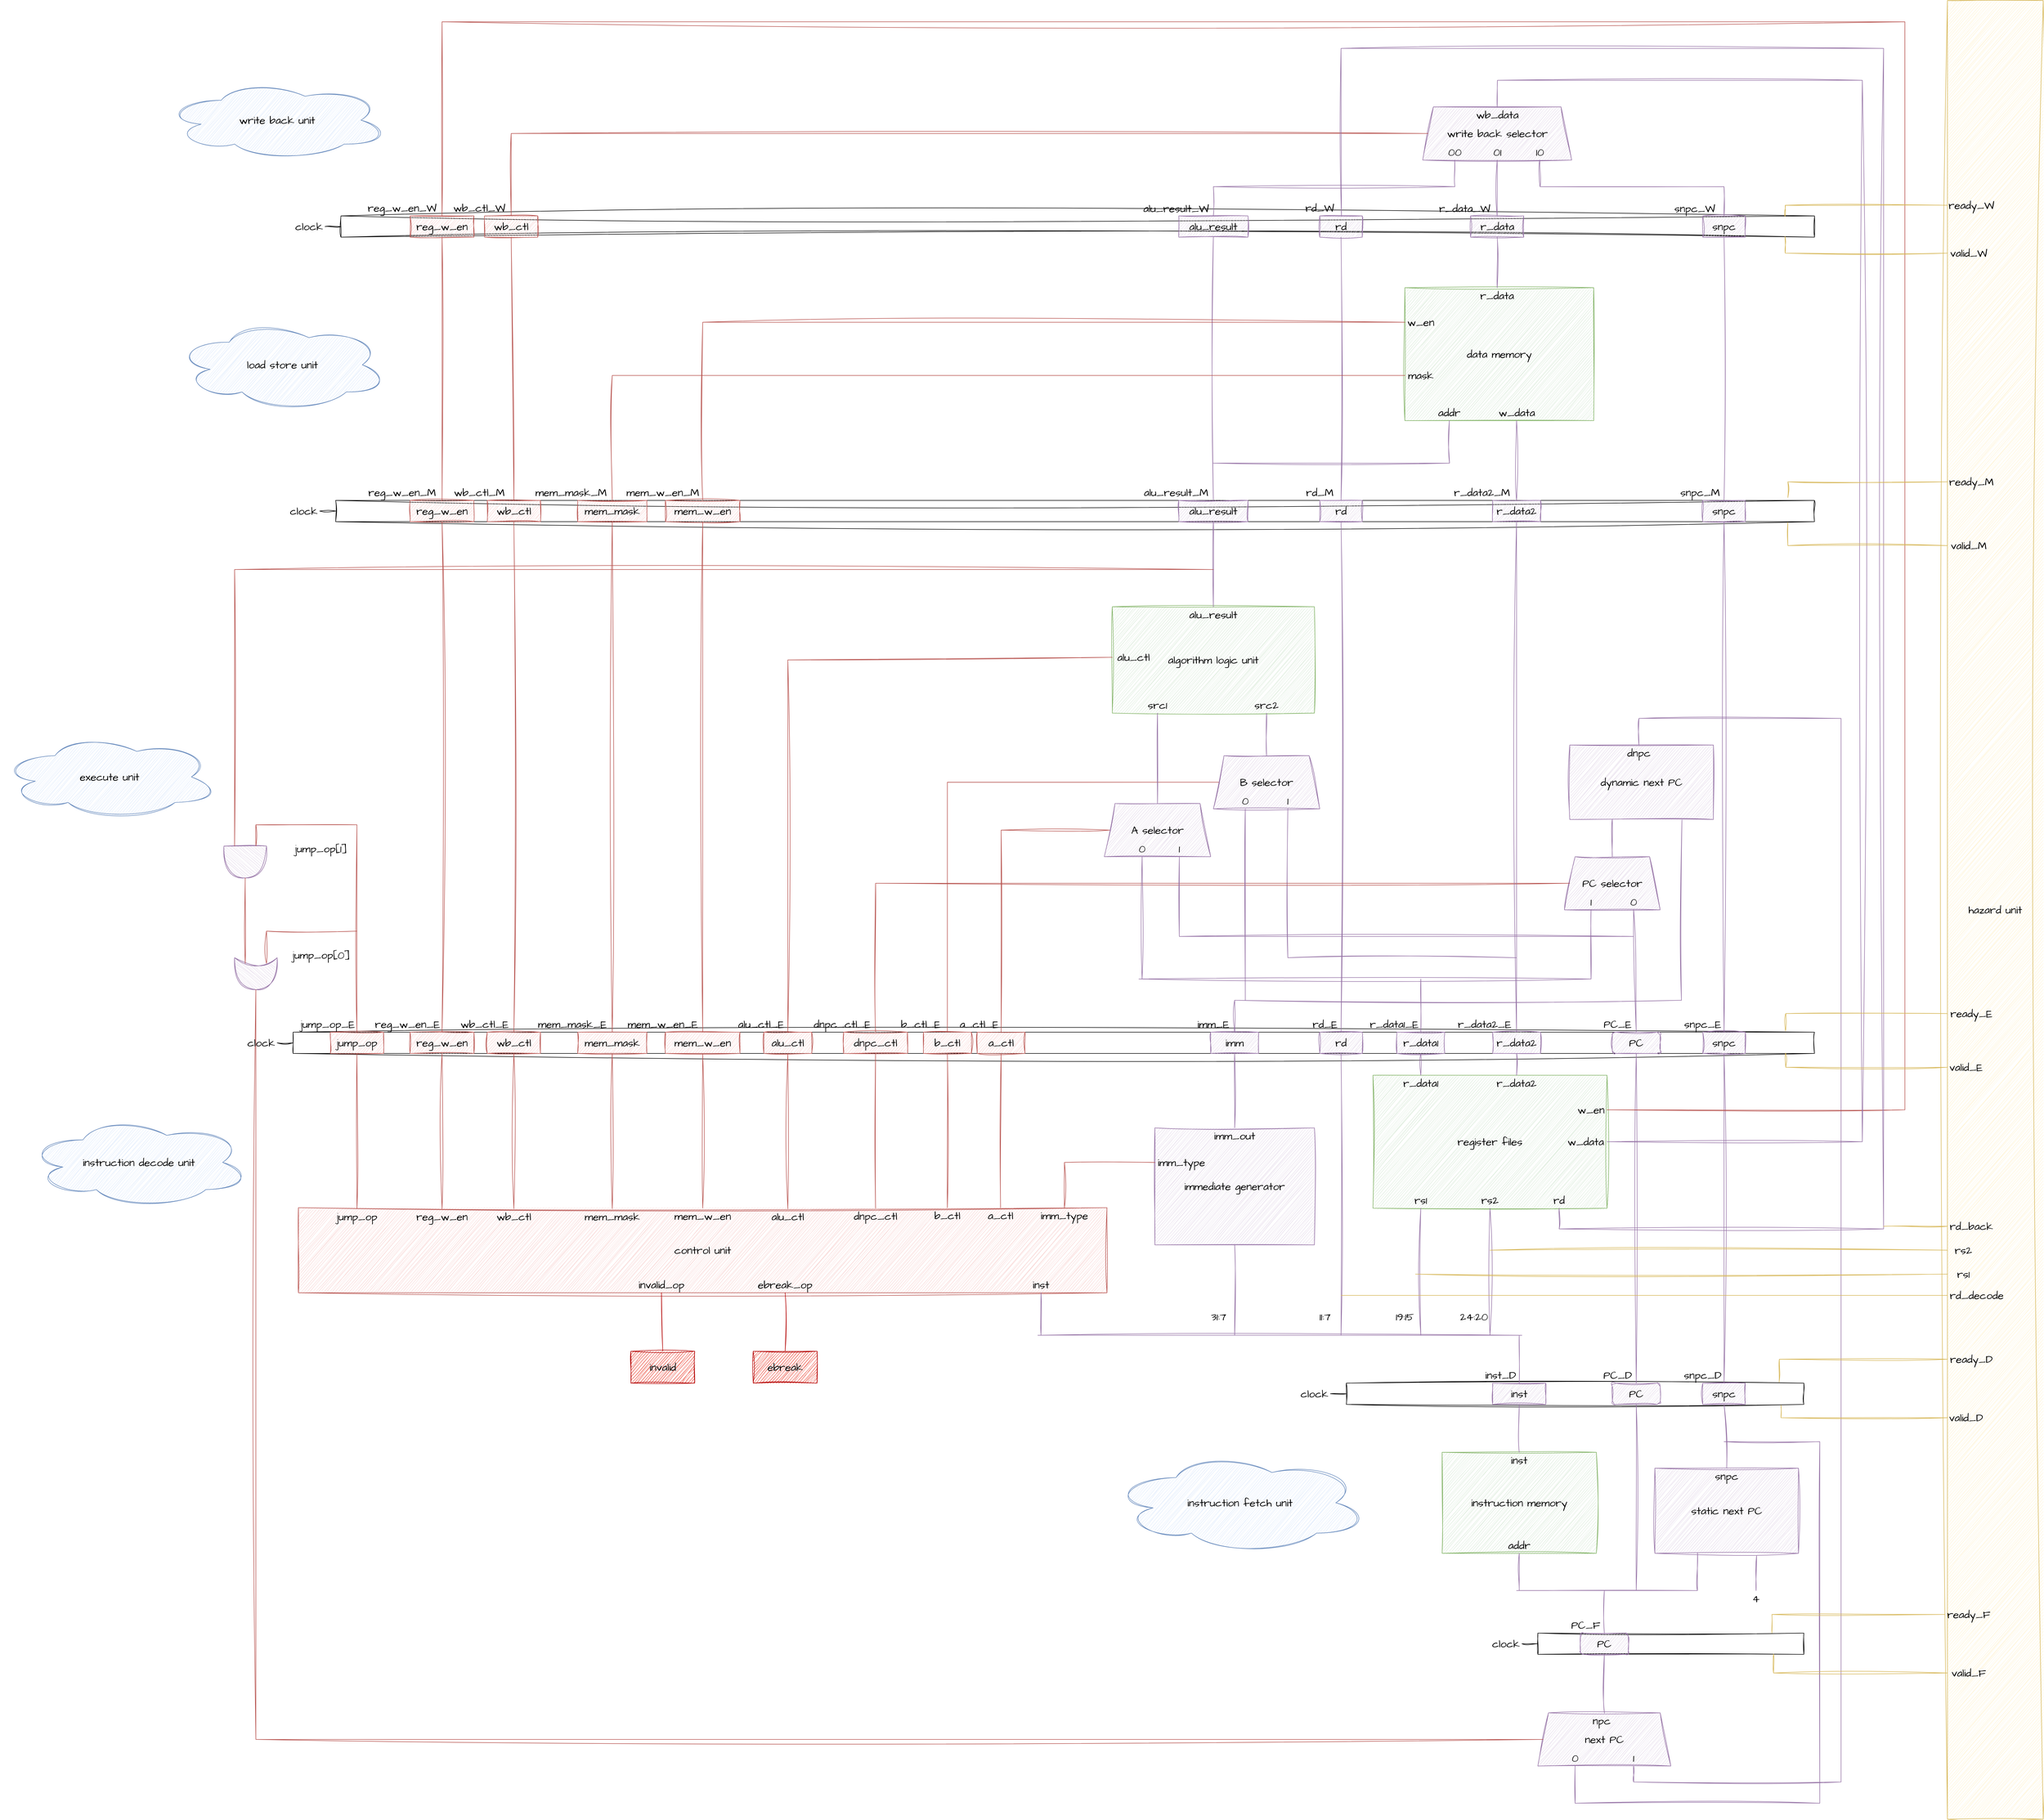 <mxfile version="21.6.1" type="device">
  <diagram name="Page-1" id="gUr6Gk0GwjmOe10-43yY">
    <mxGraphModel dx="3585" dy="2135" grid="1" gridSize="10" guides="1" tooltips="1" connect="1" arrows="1" fold="1" page="1" pageScale="1" pageWidth="16000" pageHeight="16000" background="none" math="0" shadow="0">
      <root>
        <mxCell id="0" />
        <mxCell id="1" parent="0" />
        <mxCell id="BDOIMZF700uFe1DPHhWf-2" value="" style="rounded=0;whiteSpace=wrap;html=1;sketch=1;curveFitting=1;jiggle=2;labelBackgroundColor=none;" parent="1" vertex="1">
          <mxGeometry x="5390" y="5520" width="500" height="40" as="geometry" />
        </mxCell>
        <mxCell id="BDOIMZF700uFe1DPHhWf-7" value="" style="group;labelBackgroundColor=none;" parent="1" vertex="1" connectable="0">
          <mxGeometry x="5210" y="5180" width="290" height="190" as="geometry" />
        </mxCell>
        <mxCell id="BDOIMZF700uFe1DPHhWf-3" value="instruction memory" style="rounded=0;whiteSpace=wrap;html=1;sketch=1;hachureGap=4;jiggle=2;curveFitting=1;fontFamily=Architects Daughter;fontSource=https%3A%2F%2Ffonts.googleapis.com%2Fcss%3Ffamily%3DArchitects%2BDaughter;fontSize=20;labelBackgroundColor=none;fillColor=#d5e8d4;strokeColor=#82b366;" parent="BDOIMZF700uFe1DPHhWf-7" vertex="1">
          <mxGeometry width="290" height="190" as="geometry" />
        </mxCell>
        <mxCell id="BDOIMZF700uFe1DPHhWf-4" value="addr" style="text;html=1;strokeColor=none;fillColor=none;align=center;verticalAlign=middle;whiteSpace=wrap;rounded=0;fontSize=20;fontFamily=Architects Daughter;labelBackgroundColor=none;" parent="BDOIMZF700uFe1DPHhWf-7" vertex="1">
          <mxGeometry x="115" y="160" width="60" height="30" as="geometry" />
        </mxCell>
        <mxCell id="BDOIMZF700uFe1DPHhWf-6" value="inst" style="text;html=1;strokeColor=none;fillColor=none;align=center;verticalAlign=middle;whiteSpace=wrap;rounded=0;fontSize=20;fontFamily=Architects Daughter;labelBackgroundColor=none;" parent="BDOIMZF700uFe1DPHhWf-7" vertex="1">
          <mxGeometry x="115" width="60" height="30" as="geometry" />
        </mxCell>
        <mxCell id="BDOIMZF700uFe1DPHhWf-8" value="" style="rounded=0;whiteSpace=wrap;html=1;sketch=1;hachureGap=4;jiggle=2;curveFitting=1;fontFamily=Architects Daughter;fontSource=https%3A%2F%2Ffonts.googleapis.com%2Fcss%3Ffamily%3DArchitects%2BDaughter;fontSize=20;labelBackgroundColor=none;" parent="1" vertex="1">
          <mxGeometry x="5030" y="5050" width="860" height="40" as="geometry" />
        </mxCell>
        <mxCell id="BDOIMZF700uFe1DPHhWf-11" value="" style="group;labelBackgroundColor=none;" parent="1" vertex="1" connectable="0">
          <mxGeometry x="5610" y="5210" width="270" height="160" as="geometry" />
        </mxCell>
        <mxCell id="BDOIMZF700uFe1DPHhWf-9" value="static next PC" style="rounded=0;whiteSpace=wrap;html=1;sketch=1;hachureGap=4;jiggle=2;curveFitting=1;fontFamily=Architects Daughter;fontSource=https%3A%2F%2Ffonts.googleapis.com%2Fcss%3Ffamily%3DArchitects%2BDaughter;fontSize=20;labelBackgroundColor=none;fillColor=#e1d5e7;strokeColor=#9673a6;" parent="BDOIMZF700uFe1DPHhWf-11" vertex="1">
          <mxGeometry width="270" height="160" as="geometry" />
        </mxCell>
        <mxCell id="BDOIMZF700uFe1DPHhWf-10" value="snpc" style="text;html=1;strokeColor=none;fillColor=none;align=center;verticalAlign=middle;whiteSpace=wrap;rounded=0;fontSize=20;fontFamily=Architects Daughter;labelBackgroundColor=none;" parent="BDOIMZF700uFe1DPHhWf-11" vertex="1">
          <mxGeometry x="105" width="60" height="30" as="geometry" />
        </mxCell>
        <mxCell id="BDOIMZF700uFe1DPHhWf-16" value="" style="group;labelBackgroundColor=none;" parent="1" vertex="1" connectable="0">
          <mxGeometry x="4670" y="4570" width="300" height="220" as="geometry" />
        </mxCell>
        <mxCell id="BDOIMZF700uFe1DPHhWf-12" value="immediate generator" style="rounded=0;whiteSpace=wrap;html=1;sketch=1;hachureGap=4;jiggle=2;curveFitting=1;fontFamily=Architects Daughter;fontSource=https%3A%2F%2Ffonts.googleapis.com%2Fcss%3Ffamily%3DArchitects%2BDaughter;fontSize=20;labelBackgroundColor=none;fillColor=#e1d5e7;strokeColor=#9673a6;" parent="BDOIMZF700uFe1DPHhWf-16" vertex="1">
          <mxGeometry width="300" height="220" as="geometry" />
        </mxCell>
        <mxCell id="BDOIMZF700uFe1DPHhWf-13" value="imm_type" style="text;html=1;strokeColor=none;fillColor=none;align=center;verticalAlign=middle;whiteSpace=wrap;rounded=0;fontSize=20;fontFamily=Architects Daughter;labelBackgroundColor=none;" parent="BDOIMZF700uFe1DPHhWf-16" vertex="1">
          <mxGeometry y="50" width="100" height="30" as="geometry" />
        </mxCell>
        <mxCell id="BDOIMZF700uFe1DPHhWf-15" value="imm_out" style="text;html=1;strokeColor=none;fillColor=none;align=center;verticalAlign=middle;whiteSpace=wrap;rounded=0;fontSize=20;fontFamily=Architects Daughter;labelBackgroundColor=none;" parent="BDOIMZF700uFe1DPHhWf-16" vertex="1">
          <mxGeometry x="110" width="80" height="30" as="geometry" />
        </mxCell>
        <mxCell id="BDOIMZF700uFe1DPHhWf-28" value="" style="group;labelBackgroundColor=none;" parent="1" vertex="1" connectable="0">
          <mxGeometry x="5080" y="4471" width="440" height="250" as="geometry" />
        </mxCell>
        <mxCell id="BDOIMZF700uFe1DPHhWf-14" value="register files" style="rounded=0;whiteSpace=wrap;html=1;sketch=1;hachureGap=4;jiggle=2;curveFitting=1;fontFamily=Architects Daughter;fontSource=https%3A%2F%2Ffonts.googleapis.com%2Fcss%3Ffamily%3DArchitects%2BDaughter;fontSize=20;labelBackgroundColor=none;fillColor=#d5e8d4;strokeColor=#82b366;" parent="BDOIMZF700uFe1DPHhWf-28" vertex="1">
          <mxGeometry width="440" height="250" as="geometry" />
        </mxCell>
        <mxCell id="BDOIMZF700uFe1DPHhWf-17" value="rs1" style="text;html=1;strokeColor=none;fillColor=none;align=center;verticalAlign=middle;whiteSpace=wrap;rounded=0;fontSize=20;fontFamily=Architects Daughter;labelBackgroundColor=none;" parent="BDOIMZF700uFe1DPHhWf-28" vertex="1">
          <mxGeometry x="60" y="220" width="60" height="30" as="geometry" />
        </mxCell>
        <mxCell id="BDOIMZF700uFe1DPHhWf-18" value="rs2" style="text;html=1;strokeColor=none;fillColor=none;align=center;verticalAlign=middle;whiteSpace=wrap;rounded=0;fontSize=20;fontFamily=Architects Daughter;labelBackgroundColor=none;" parent="BDOIMZF700uFe1DPHhWf-28" vertex="1">
          <mxGeometry x="190" y="220" width="60" height="30" as="geometry" />
        </mxCell>
        <mxCell id="BDOIMZF700uFe1DPHhWf-19" value="w_en" style="text;html=1;strokeColor=none;fillColor=none;align=center;verticalAlign=middle;whiteSpace=wrap;rounded=0;fontSize=20;fontFamily=Architects Daughter;labelBackgroundColor=none;" parent="BDOIMZF700uFe1DPHhWf-28" vertex="1">
          <mxGeometry x="380" y="50" width="60" height="30" as="geometry" />
        </mxCell>
        <mxCell id="BDOIMZF700uFe1DPHhWf-20" value="rd" style="text;html=1;strokeColor=none;fillColor=none;align=center;verticalAlign=middle;whiteSpace=wrap;rounded=0;fontSize=20;fontFamily=Architects Daughter;labelBackgroundColor=none;" parent="BDOIMZF700uFe1DPHhWf-28" vertex="1">
          <mxGeometry x="320" y="220" width="60" height="30" as="geometry" />
        </mxCell>
        <mxCell id="BDOIMZF700uFe1DPHhWf-21" value="w_data" style="text;html=1;strokeColor=none;fillColor=none;align=center;verticalAlign=middle;whiteSpace=wrap;rounded=0;fontSize=20;fontFamily=Architects Daughter;labelBackgroundColor=none;" parent="BDOIMZF700uFe1DPHhWf-28" vertex="1">
          <mxGeometry x="360" y="110" width="80" height="30" as="geometry" />
        </mxCell>
        <mxCell id="BDOIMZF700uFe1DPHhWf-22" value="r_data1" style="text;html=1;strokeColor=none;fillColor=none;align=center;verticalAlign=middle;whiteSpace=wrap;rounded=0;fontSize=20;fontFamily=Architects Daughter;labelBackgroundColor=none;" parent="BDOIMZF700uFe1DPHhWf-28" vertex="1">
          <mxGeometry x="50" width="80" height="30" as="geometry" />
        </mxCell>
        <mxCell id="BDOIMZF700uFe1DPHhWf-23" value="r_data2" style="text;html=1;strokeColor=none;fillColor=none;align=center;verticalAlign=middle;whiteSpace=wrap;rounded=0;fontSize=20;fontFamily=Architects Daughter;labelBackgroundColor=none;" parent="BDOIMZF700uFe1DPHhWf-28" vertex="1">
          <mxGeometry x="230" width="80" height="30" as="geometry" />
        </mxCell>
        <mxCell id="BDOIMZF700uFe1DPHhWf-30" value="control unit" style="rounded=0;whiteSpace=wrap;html=1;sketch=1;hachureGap=4;jiggle=2;curveFitting=1;fontFamily=Architects Daughter;fontSource=https%3A%2F%2Ffonts.googleapis.com%2Fcss%3Ffamily%3DArchitects%2BDaughter;fontSize=20;labelBackgroundColor=none;fillColor=#f8cecc;strokeColor=#b85450;" parent="1" vertex="1">
          <mxGeometry x="3060" y="4720" width="1520" height="160" as="geometry" />
        </mxCell>
        <mxCell id="BDOIMZF700uFe1DPHhWf-31" value="" style="rounded=0;whiteSpace=wrap;html=1;sketch=1;hachureGap=4;jiggle=2;curveFitting=1;fontFamily=Architects Daughter;fontSource=https%3A%2F%2Ffonts.googleapis.com%2Fcss%3Ffamily%3DArchitects%2BDaughter;fontSize=20;labelBackgroundColor=none;" parent="1" vertex="1">
          <mxGeometry x="3050" y="4390" width="2860" height="40" as="geometry" />
        </mxCell>
        <mxCell id="BDOIMZF700uFe1DPHhWf-39" value="" style="group" parent="1" vertex="1" connectable="0">
          <mxGeometry x="4580" y="3960" width="200" height="100" as="geometry" />
        </mxCell>
        <mxCell id="BDOIMZF700uFe1DPHhWf-32" value="A selector" style="shape=trapezoid;perimeter=trapezoidPerimeter;whiteSpace=wrap;html=1;fixedSize=1;sketch=1;hachureGap=4;jiggle=2;curveFitting=1;fontFamily=Architects Daughter;fontSource=https%3A%2F%2Ffonts.googleapis.com%2Fcss%3Ffamily%3DArchitects%2BDaughter;fontSize=20;fillColor=#e1d5e7;strokeColor=#9673a6;" parent="BDOIMZF700uFe1DPHhWf-39" vertex="1">
          <mxGeometry x="-5" width="200" height="100" as="geometry" />
        </mxCell>
        <mxCell id="BDOIMZF700uFe1DPHhWf-33" value="0" style="text;html=1;strokeColor=none;fillColor=none;align=center;verticalAlign=middle;whiteSpace=wrap;rounded=0;fontSize=20;fontFamily=Architects Daughter;" parent="BDOIMZF700uFe1DPHhWf-39" vertex="1">
          <mxGeometry x="40.001" y="70" width="52.174" height="30" as="geometry" />
        </mxCell>
        <mxCell id="BDOIMZF700uFe1DPHhWf-34" value="1" style="text;html=1;strokeColor=none;fillColor=none;align=center;verticalAlign=middle;whiteSpace=wrap;rounded=0;fontSize=20;fontFamily=Architects Daughter;" parent="BDOIMZF700uFe1DPHhWf-39" vertex="1">
          <mxGeometry x="110.001" y="70" width="52.174" height="30" as="geometry" />
        </mxCell>
        <mxCell id="BDOIMZF700uFe1DPHhWf-40" value="" style="group" parent="1" vertex="1" connectable="0">
          <mxGeometry x="4780" y="3870" width="200" height="100" as="geometry" />
        </mxCell>
        <mxCell id="BDOIMZF700uFe1DPHhWf-36" value="B selector" style="shape=trapezoid;perimeter=trapezoidPerimeter;whiteSpace=wrap;html=1;fixedSize=1;sketch=1;hachureGap=4;jiggle=2;curveFitting=1;fontFamily=Architects Daughter;fontSource=https%3A%2F%2Ffonts.googleapis.com%2Fcss%3Ffamily%3DArchitects%2BDaughter;fontSize=20;fillColor=#e1d5e7;strokeColor=#9673a6;" parent="BDOIMZF700uFe1DPHhWf-40" vertex="1">
          <mxGeometry width="200" height="100" as="geometry" />
        </mxCell>
        <mxCell id="BDOIMZF700uFe1DPHhWf-37" value="0" style="text;html=1;strokeColor=none;fillColor=none;align=center;verticalAlign=middle;whiteSpace=wrap;rounded=0;fontSize=20;fontFamily=Architects Daughter;" parent="BDOIMZF700uFe1DPHhWf-40" vertex="1">
          <mxGeometry x="30" y="70" width="60" height="30" as="geometry" />
        </mxCell>
        <mxCell id="BDOIMZF700uFe1DPHhWf-38" value="1" style="text;html=1;strokeColor=none;fillColor=none;align=center;verticalAlign=middle;whiteSpace=wrap;rounded=0;fontSize=20;fontFamily=Architects Daughter;" parent="BDOIMZF700uFe1DPHhWf-40" vertex="1">
          <mxGeometry x="110" y="70" width="60" height="30" as="geometry" />
        </mxCell>
        <mxCell id="BDOIMZF700uFe1DPHhWf-46" value="" style="group" parent="1" vertex="1" connectable="0">
          <mxGeometry x="4590" y="3590" width="380" height="200" as="geometry" />
        </mxCell>
        <mxCell id="BDOIMZF700uFe1DPHhWf-41" value="algorithm logic unit" style="rounded=0;whiteSpace=wrap;html=1;sketch=1;hachureGap=4;jiggle=2;curveFitting=1;fontFamily=Architects Daughter;fontSource=https%3A%2F%2Ffonts.googleapis.com%2Fcss%3Ffamily%3DArchitects%2BDaughter;fontSize=20;fillColor=#d5e8d4;strokeColor=#82b366;" parent="BDOIMZF700uFe1DPHhWf-46" vertex="1">
          <mxGeometry width="380" height="200" as="geometry" />
        </mxCell>
        <mxCell id="BDOIMZF700uFe1DPHhWf-42" value="src1" style="text;html=1;strokeColor=none;fillColor=none;align=center;verticalAlign=middle;whiteSpace=wrap;rounded=0;fontSize=20;fontFamily=Architects Daughter;" parent="BDOIMZF700uFe1DPHhWf-46" vertex="1">
          <mxGeometry x="55" y="170" width="60" height="30" as="geometry" />
        </mxCell>
        <mxCell id="BDOIMZF700uFe1DPHhWf-43" value="src2" style="text;html=1;strokeColor=none;fillColor=none;align=center;verticalAlign=middle;whiteSpace=wrap;rounded=0;fontSize=20;fontFamily=Architects Daughter;" parent="BDOIMZF700uFe1DPHhWf-46" vertex="1">
          <mxGeometry x="260" y="170" width="60" height="30" as="geometry" />
        </mxCell>
        <mxCell id="BDOIMZF700uFe1DPHhWf-44" value="alu_ctl" style="text;html=1;strokeColor=none;fillColor=none;align=center;verticalAlign=middle;whiteSpace=wrap;rounded=0;fontSize=20;fontFamily=Architects Daughter;" parent="BDOIMZF700uFe1DPHhWf-46" vertex="1">
          <mxGeometry y="80" width="80" height="30" as="geometry" />
        </mxCell>
        <mxCell id="BDOIMZF700uFe1DPHhWf-45" value="alu_result" style="text;html=1;strokeColor=none;fillColor=none;align=center;verticalAlign=middle;whiteSpace=wrap;rounded=0;fontSize=20;fontFamily=Architects Daughter;" parent="BDOIMZF700uFe1DPHhWf-46" vertex="1">
          <mxGeometry x="140" width="100" height="30" as="geometry" />
        </mxCell>
        <mxCell id="BDOIMZF700uFe1DPHhWf-52" value="" style="group" parent="1" vertex="1" connectable="0">
          <mxGeometry x="5440" y="4060" width="180" height="100" as="geometry" />
        </mxCell>
        <mxCell id="BDOIMZF700uFe1DPHhWf-48" value="PC selector" style="shape=trapezoid;perimeter=trapezoidPerimeter;whiteSpace=wrap;html=1;fixedSize=1;sketch=1;hachureGap=4;jiggle=2;curveFitting=1;fontFamily=Architects Daughter;fontSource=https%3A%2F%2Ffonts.googleapis.com%2Fcss%3Ffamily%3DArchitects%2BDaughter;fontSize=20;fillColor=#e1d5e7;strokeColor=#9673a6;" parent="BDOIMZF700uFe1DPHhWf-52" vertex="1">
          <mxGeometry width="180" height="100" as="geometry" />
        </mxCell>
        <mxCell id="BDOIMZF700uFe1DPHhWf-50" value="1" style="text;html=1;strokeColor=none;fillColor=none;align=center;verticalAlign=middle;whiteSpace=wrap;rounded=0;fontSize=20;fontFamily=Architects Daughter;" parent="BDOIMZF700uFe1DPHhWf-52" vertex="1">
          <mxGeometry x="20" y="70" width="60" height="30" as="geometry" />
        </mxCell>
        <mxCell id="BDOIMZF700uFe1DPHhWf-51" value="0" style="text;html=1;strokeColor=none;fillColor=none;align=center;verticalAlign=middle;whiteSpace=wrap;rounded=0;fontSize=20;fontFamily=Architects Daughter;" parent="BDOIMZF700uFe1DPHhWf-52" vertex="1">
          <mxGeometry x="100" y="70" width="60" height="30" as="geometry" />
        </mxCell>
        <mxCell id="BDOIMZF700uFe1DPHhWf-53" value="" style="group" parent="1" vertex="1" connectable="0">
          <mxGeometry x="5450" y="3850" width="270" height="140" as="geometry" />
        </mxCell>
        <mxCell id="BDOIMZF700uFe1DPHhWf-47" value="dynamic next PC" style="rounded=0;whiteSpace=wrap;html=1;sketch=1;hachureGap=4;jiggle=2;curveFitting=1;fontFamily=Architects Daughter;fontSource=https%3A%2F%2Ffonts.googleapis.com%2Fcss%3Ffamily%3DArchitects%2BDaughter;fontSize=20;fillColor=#e1d5e7;strokeColor=#9673a6;" parent="BDOIMZF700uFe1DPHhWf-53" vertex="1">
          <mxGeometry width="270" height="140" as="geometry" />
        </mxCell>
        <mxCell id="BDOIMZF700uFe1DPHhWf-49" value="dnpc" style="text;html=1;strokeColor=none;fillColor=none;align=center;verticalAlign=middle;whiteSpace=wrap;rounded=0;fontSize=20;fontFamily=Architects Daughter;" parent="BDOIMZF700uFe1DPHhWf-53" vertex="1">
          <mxGeometry x="100" width="60" height="30" as="geometry" />
        </mxCell>
        <mxCell id="BDOIMZF700uFe1DPHhWf-54" style="edgeStyle=orthogonalEdgeStyle;rounded=0;sketch=1;hachureGap=4;jiggle=2;curveFitting=1;orthogonalLoop=1;jettySize=auto;html=1;exitX=0.5;exitY=1;exitDx=0;exitDy=0;fontFamily=Architects Daughter;fontSource=https%3A%2F%2Ffonts.googleapis.com%2Fcss%3Ffamily%3DArchitects%2BDaughter;fontSize=16;" parent="1" source="BDOIMZF700uFe1DPHhWf-8" target="BDOIMZF700uFe1DPHhWf-8" edge="1">
          <mxGeometry relative="1" as="geometry" />
        </mxCell>
        <mxCell id="BDOIMZF700uFe1DPHhWf-55" value="hazard unit" style="rounded=0;whiteSpace=wrap;html=1;sketch=1;hachureGap=4;jiggle=2;curveFitting=1;fontFamily=Architects Daughter;fontSource=https%3A%2F%2Ffonts.googleapis.com%2Fcss%3Ffamily%3DArchitects%2BDaughter;fontSize=20;fillColor=#fff2cc;strokeColor=#d6b656;" parent="1" vertex="1">
          <mxGeometry x="6160" y="2450" width="180" height="3420" as="geometry" />
        </mxCell>
        <mxCell id="BDOIMZF700uFe1DPHhWf-56" value="" style="rounded=0;whiteSpace=wrap;html=1;sketch=1;hachureGap=4;jiggle=2;curveFitting=1;fontFamily=Architects Daughter;fontSource=https%3A%2F%2Ffonts.googleapis.com%2Fcss%3Ffamily%3DArchitects%2BDaughter;fontSize=20;" parent="1" vertex="1">
          <mxGeometry x="3130" y="3390" width="2780" height="40" as="geometry" />
        </mxCell>
        <mxCell id="BDOIMZF700uFe1DPHhWf-61" value="" style="group" parent="1" vertex="1" connectable="0">
          <mxGeometry x="5390" y="5670" width="250" height="100" as="geometry" />
        </mxCell>
        <mxCell id="BDOIMZF700uFe1DPHhWf-84" value="" style="group" parent="BDOIMZF700uFe1DPHhWf-61" vertex="1" connectable="0">
          <mxGeometry width="250" height="100" as="geometry" />
        </mxCell>
        <mxCell id="BDOIMZF700uFe1DPHhWf-57" value="next PC" style="shape=trapezoid;perimeter=trapezoidPerimeter;whiteSpace=wrap;html=1;fixedSize=1;sketch=1;hachureGap=4;jiggle=2;curveFitting=1;fontFamily=Architects Daughter;fontSource=https%3A%2F%2Ffonts.googleapis.com%2Fcss%3Ffamily%3DArchitects%2BDaughter;fontSize=20;fillColor=#e1d5e7;strokeColor=#9673a6;" parent="BDOIMZF700uFe1DPHhWf-84" vertex="1">
          <mxGeometry width="250" height="100" as="geometry" />
        </mxCell>
        <mxCell id="BDOIMZF700uFe1DPHhWf-59" value="0" style="text;html=1;strokeColor=none;fillColor=none;align=center;verticalAlign=middle;whiteSpace=wrap;rounded=0;fontSize=20;fontFamily=Architects Daughter;" parent="BDOIMZF700uFe1DPHhWf-84" vertex="1">
          <mxGeometry x="40" y="70" width="60" height="30" as="geometry" />
        </mxCell>
        <mxCell id="BDOIMZF700uFe1DPHhWf-60" value="1" style="text;html=1;strokeColor=none;fillColor=none;align=center;verticalAlign=middle;whiteSpace=wrap;rounded=0;fontSize=20;fontFamily=Architects Daughter;" parent="BDOIMZF700uFe1DPHhWf-84" vertex="1">
          <mxGeometry x="150" y="70" width="60" height="30" as="geometry" />
        </mxCell>
        <mxCell id="BDOIMZF700uFe1DPHhWf-58" value="npc" style="text;html=1;strokeColor=none;fillColor=none;align=center;verticalAlign=middle;whiteSpace=wrap;rounded=0;fontSize=20;fontFamily=Architects Daughter;" parent="BDOIMZF700uFe1DPHhWf-84" vertex="1">
          <mxGeometry x="90" width="60" height="30" as="geometry" />
        </mxCell>
        <mxCell id="BDOIMZF700uFe1DPHhWf-62" value="instruction fetch unit" style="ellipse;shape=cloud;whiteSpace=wrap;html=1;sketch=1;hachureGap=4;jiggle=2;curveFitting=1;fontFamily=Architects Daughter;fontSource=https%3A%2F%2Ffonts.googleapis.com%2Fcss%3Ffamily%3DArchitects%2BDaughter;fontSize=20;fillColor=#dae8fc;strokeColor=#6c8ebf;" parent="1" vertex="1">
          <mxGeometry x="4590" y="5180" width="480" height="190" as="geometry" />
        </mxCell>
        <mxCell id="BDOIMZF700uFe1DPHhWf-63" value="instruction decode unit" style="ellipse;shape=cloud;whiteSpace=wrap;html=1;sketch=1;hachureGap=4;jiggle=2;curveFitting=1;fontFamily=Architects Daughter;fontSource=https%3A%2F%2Ffonts.googleapis.com%2Fcss%3Ffamily%3DArchitects%2BDaughter;fontSize=20;fillColor=#dae8fc;strokeColor=#6c8ebf;" parent="1" vertex="1">
          <mxGeometry x="2550" y="4550" width="420" height="170" as="geometry" />
        </mxCell>
        <mxCell id="BDOIMZF700uFe1DPHhWf-64" value="execute unit" style="ellipse;shape=cloud;whiteSpace=wrap;html=1;sketch=1;hachureGap=4;jiggle=2;curveFitting=1;fontFamily=Architects Daughter;fontSource=https%3A%2F%2Ffonts.googleapis.com%2Fcss%3Ffamily%3DArchitects%2BDaughter;fontSize=20;fillColor=#dae8fc;strokeColor=#6c8ebf;" parent="1" vertex="1">
          <mxGeometry x="2500" y="3830" width="410" height="160" as="geometry" />
        </mxCell>
        <mxCell id="BDOIMZF700uFe1DPHhWf-71" value="" style="group" parent="1" vertex="1" connectable="0">
          <mxGeometry x="5140" y="2990" width="355" height="250" as="geometry" />
        </mxCell>
        <mxCell id="BDOIMZF700uFe1DPHhWf-65" value="data memory" style="rounded=0;whiteSpace=wrap;html=1;sketch=1;hachureGap=4;jiggle=2;curveFitting=1;fontFamily=Architects Daughter;fontSource=https%3A%2F%2Ffonts.googleapis.com%2Fcss%3Ffamily%3DArchitects%2BDaughter;fontSize=20;fillColor=#d5e8d4;strokeColor=#82b366;" parent="BDOIMZF700uFe1DPHhWf-71" vertex="1">
          <mxGeometry width="355" height="250" as="geometry" />
        </mxCell>
        <mxCell id="BDOIMZF700uFe1DPHhWf-66" value="addr" style="text;html=1;strokeColor=none;fillColor=none;align=center;verticalAlign=middle;whiteSpace=wrap;rounded=0;fontSize=20;fontFamily=Architects Daughter;" parent="BDOIMZF700uFe1DPHhWf-71" vertex="1">
          <mxGeometry x="60.004" y="220" width="47.333" height="30" as="geometry" />
        </mxCell>
        <mxCell id="BDOIMZF700uFe1DPHhWf-67" value="mask" style="text;html=1;strokeColor=none;fillColor=none;align=center;verticalAlign=middle;whiteSpace=wrap;rounded=0;fontSize=20;fontFamily=Architects Daughter;" parent="BDOIMZF700uFe1DPHhWf-71" vertex="1">
          <mxGeometry y="150" width="60" height="30" as="geometry" />
        </mxCell>
        <mxCell id="BDOIMZF700uFe1DPHhWf-68" value="w_data" style="text;html=1;strokeColor=none;fillColor=none;align=center;verticalAlign=middle;whiteSpace=wrap;rounded=0;fontSize=20;fontFamily=Architects Daughter;" parent="BDOIMZF700uFe1DPHhWf-71" vertex="1">
          <mxGeometry x="174.5" y="220" width="71" height="30" as="geometry" />
        </mxCell>
        <mxCell id="BDOIMZF700uFe1DPHhWf-69" value="w_en" style="text;html=1;strokeColor=none;fillColor=none;align=center;verticalAlign=middle;whiteSpace=wrap;rounded=0;fontSize=20;fontFamily=Architects Daughter;" parent="BDOIMZF700uFe1DPHhWf-71" vertex="1">
          <mxGeometry y="50" width="60" height="30" as="geometry" />
        </mxCell>
        <mxCell id="BDOIMZF700uFe1DPHhWf-70" value="r_data" style="text;html=1;strokeColor=none;fillColor=none;align=center;verticalAlign=middle;whiteSpace=wrap;rounded=0;fontSize=20;fontFamily=Architects Daughter;" parent="BDOIMZF700uFe1DPHhWf-71" vertex="1">
          <mxGeometry x="149.889" width="47.333" height="30" as="geometry" />
        </mxCell>
        <mxCell id="BDOIMZF700uFe1DPHhWf-72" value="" style="rounded=0;whiteSpace=wrap;html=1;sketch=1;hachureGap=4;jiggle=2;curveFitting=1;fontFamily=Architects Daughter;fontSource=https%3A%2F%2Ffonts.googleapis.com%2Fcss%3Ffamily%3DArchitects%2BDaughter;fontSize=20;" parent="1" vertex="1">
          <mxGeometry x="3140" y="2855" width="2770" height="40" as="geometry" />
        </mxCell>
        <mxCell id="BDOIMZF700uFe1DPHhWf-73" value="load store unit" style="ellipse;shape=cloud;whiteSpace=wrap;html=1;sketch=1;hachureGap=4;jiggle=2;curveFitting=1;fontFamily=Architects Daughter;fontSource=https%3A%2F%2Ffonts.googleapis.com%2Fcss%3Ffamily%3DArchitects%2BDaughter;fontSize=20;fillColor=#dae8fc;strokeColor=#6c8ebf;" parent="1" vertex="1">
          <mxGeometry x="2830" y="3050" width="400" height="170" as="geometry" />
        </mxCell>
        <mxCell id="BDOIMZF700uFe1DPHhWf-74" value="write back unit" style="ellipse;shape=cloud;whiteSpace=wrap;html=1;sketch=1;hachureGap=4;jiggle=2;curveFitting=1;fontFamily=Architects Daughter;fontSource=https%3A%2F%2Ffonts.googleapis.com%2Fcss%3Ffamily%3DArchitects%2BDaughter;fontSize=20;fillColor=#dae8fc;strokeColor=#6c8ebf;" parent="1" vertex="1">
          <mxGeometry x="2810" y="2600" width="420" height="150" as="geometry" />
        </mxCell>
        <mxCell id="BDOIMZF700uFe1DPHhWf-81" value="" style="group" parent="1" vertex="1" connectable="0">
          <mxGeometry x="5173.56" y="2650" width="280" height="100" as="geometry" />
        </mxCell>
        <mxCell id="BDOIMZF700uFe1DPHhWf-75" value="write back selector" style="shape=trapezoid;perimeter=trapezoidPerimeter;whiteSpace=wrap;html=1;fixedSize=1;sketch=1;hachureGap=4;jiggle=2;curveFitting=1;fontFamily=Architects Daughter;fontSource=https%3A%2F%2Ffonts.googleapis.com%2Fcss%3Ffamily%3DArchitects%2BDaughter;fontSize=20;fillColor=#e1d5e7;strokeColor=#9673a6;" parent="BDOIMZF700uFe1DPHhWf-81" vertex="1">
          <mxGeometry width="280" height="100" as="geometry" />
        </mxCell>
        <mxCell id="BDOIMZF700uFe1DPHhWf-76" value="00" style="text;html=1;strokeColor=none;fillColor=none;align=center;verticalAlign=middle;whiteSpace=wrap;rounded=0;fontSize=20;fontFamily=Architects Daughter;" parent="BDOIMZF700uFe1DPHhWf-81" vertex="1">
          <mxGeometry x="30" y="70" width="60" height="30" as="geometry" />
        </mxCell>
        <mxCell id="BDOIMZF700uFe1DPHhWf-78" value="01" style="text;html=1;strokeColor=none;fillColor=none;align=center;verticalAlign=middle;whiteSpace=wrap;rounded=0;fontSize=20;fontFamily=Architects Daughter;" parent="BDOIMZF700uFe1DPHhWf-81" vertex="1">
          <mxGeometry x="110" y="70" width="60" height="30" as="geometry" />
        </mxCell>
        <mxCell id="BDOIMZF700uFe1DPHhWf-79" value="10" style="text;html=1;strokeColor=none;fillColor=none;align=center;verticalAlign=middle;whiteSpace=wrap;rounded=0;fontSize=20;fontFamily=Architects Daughter;" parent="BDOIMZF700uFe1DPHhWf-81" vertex="1">
          <mxGeometry x="190" y="70" width="60" height="30" as="geometry" />
        </mxCell>
        <mxCell id="BDOIMZF700uFe1DPHhWf-80" value="wb_data" style="text;html=1;strokeColor=none;fillColor=none;align=center;verticalAlign=middle;whiteSpace=wrap;rounded=0;fontSize=20;fontFamily=Architects Daughter;" parent="BDOIMZF700uFe1DPHhWf-81" vertex="1">
          <mxGeometry x="100" width="80" height="30" as="geometry" />
        </mxCell>
        <mxCell id="BDOIMZF700uFe1DPHhWf-82" value="" style="shape=or;whiteSpace=wrap;html=1;sketch=1;hachureGap=4;jiggle=2;curveFitting=1;fontFamily=Architects Daughter;fontSource=https%3A%2F%2Ffonts.googleapis.com%2Fcss%3Ffamily%3DArchitects%2BDaughter;fontSize=20;direction=south;fillColor=#e1d5e7;strokeColor=#9673a6;" parent="1" vertex="1">
          <mxGeometry x="2920" y="4040" width="80" height="60" as="geometry" />
        </mxCell>
        <mxCell id="BDOIMZF700uFe1DPHhWf-83" value="" style="shape=xor;whiteSpace=wrap;html=1;sketch=1;hachureGap=4;jiggle=2;curveFitting=1;fontFamily=Architects Daughter;fontSource=https%3A%2F%2Ffonts.googleapis.com%2Fcss%3Ffamily%3DArchitects%2BDaughter;fontSize=20;direction=south;fillColor=#e1d5e7;strokeColor=#9673a6;" parent="1" vertex="1">
          <mxGeometry x="2940" y="4250" width="80" height="60" as="geometry" />
        </mxCell>
        <mxCell id="BDOIMZF700uFe1DPHhWf-85" value="PC" style="rounded=1;whiteSpace=wrap;html=1;sketch=1;hachureGap=4;jiggle=2;curveFitting=1;fontFamily=Architects Daughter;fontSource=https%3A%2F%2Ffonts.googleapis.com%2Fcss%3Ffamily%3DArchitects%2BDaughter;fontSize=20;fillColor=#e1d5e7;strokeColor=#9673a6;" parent="1" vertex="1">
          <mxGeometry x="5470" y="5520" width="90" height="40" as="geometry" />
        </mxCell>
        <mxCell id="BDOIMZF700uFe1DPHhWf-87" value="" style="endArrow=none;html=1;rounded=0;sketch=1;hachureGap=4;jiggle=2;curveFitting=1;fontFamily=Architects Daughter;fontSource=https%3A%2F%2Ffonts.googleapis.com%2Fcss%3Ffamily%3DArchitects%2BDaughter;fontSize=16;entryX=0.5;entryY=1;entryDx=0;entryDy=0;exitX=0.587;exitY=0.016;exitDx=0;exitDy=0;fillColor=#e1d5e7;strokeColor=#9673a6;exitPerimeter=0;" parent="1" source="BDOIMZF700uFe1DPHhWf-58" target="BDOIMZF700uFe1DPHhWf-85" edge="1">
          <mxGeometry width="50" height="50" relative="1" as="geometry">
            <mxPoint x="5320" y="5690" as="sourcePoint" />
            <mxPoint x="5370" y="5640" as="targetPoint" />
          </mxGeometry>
        </mxCell>
        <mxCell id="BDOIMZF700uFe1DPHhWf-88" value="PC" style="rounded=1;whiteSpace=wrap;html=1;sketch=1;hachureGap=4;jiggle=2;curveFitting=1;fontFamily=Architects Daughter;fontSource=https%3A%2F%2Ffonts.googleapis.com%2Fcss%3Ffamily%3DArchitects%2BDaughter;fontSize=20;fillColor=#e1d5e7;strokeColor=#9673a6;" parent="1" vertex="1">
          <mxGeometry x="5530" y="5050" width="90" height="40" as="geometry" />
        </mxCell>
        <mxCell id="BDOIMZF700uFe1DPHhWf-89" value="" style="endArrow=none;html=1;rounded=0;sketch=1;hachureGap=4;jiggle=2;curveFitting=1;fontFamily=Architects Daughter;fontSource=https%3A%2F%2Ffonts.googleapis.com%2Fcss%3Ffamily%3DArchitects%2BDaughter;fontSize=16;entryX=0.5;entryY=1;entryDx=0;entryDy=0;fillColor=#e1d5e7;strokeColor=#9673a6;" parent="1" target="BDOIMZF700uFe1DPHhWf-88" edge="1">
          <mxGeometry width="50" height="50" relative="1" as="geometry">
            <mxPoint x="5575" y="5440" as="sourcePoint" />
            <mxPoint x="5490" y="5170" as="targetPoint" />
          </mxGeometry>
        </mxCell>
        <mxCell id="BDOIMZF700uFe1DPHhWf-91" value="" style="endArrow=none;html=1;rounded=0;sketch=1;hachureGap=4;jiggle=2;curveFitting=1;fontFamily=Architects Daughter;fontSource=https%3A%2F%2Ffonts.googleapis.com%2Fcss%3Ffamily%3DArchitects%2BDaughter;fontSize=16;fillColor=#e1d5e7;strokeColor=#9673a6;" parent="1" edge="1">
          <mxGeometry width="50" height="50" relative="1" as="geometry">
            <mxPoint x="5350" y="5440" as="sourcePoint" />
            <mxPoint x="5690" y="5440" as="targetPoint" />
          </mxGeometry>
        </mxCell>
        <mxCell id="BDOIMZF700uFe1DPHhWf-92" value="" style="endArrow=none;html=1;rounded=0;sketch=1;hachureGap=4;jiggle=2;curveFitting=1;fontFamily=Architects Daughter;fontSource=https%3A%2F%2Ffonts.googleapis.com%2Fcss%3Ffamily%3DArchitects%2BDaughter;fontSize=16;entryX=0.5;entryY=1;entryDx=0;entryDy=0;fillColor=#e1d5e7;strokeColor=#9673a6;" parent="1" target="BDOIMZF700uFe1DPHhWf-4" edge="1">
          <mxGeometry width="50" height="50" relative="1" as="geometry">
            <mxPoint x="5355" y="5440" as="sourcePoint" />
            <mxPoint x="5040" y="5480" as="targetPoint" />
          </mxGeometry>
        </mxCell>
        <mxCell id="BDOIMZF700uFe1DPHhWf-93" value="" style="endArrow=none;html=1;rounded=0;sketch=1;hachureGap=4;jiggle=2;curveFitting=1;fontFamily=Architects Daughter;fontSource=https%3A%2F%2Ffonts.googleapis.com%2Fcss%3Ffamily%3DArchitects%2BDaughter;fontSize=16;exitX=0.5;exitY=0;exitDx=0;exitDy=0;fillColor=#e1d5e7;strokeColor=#9673a6;" parent="1" source="BDOIMZF700uFe1DPHhWf-85" edge="1">
          <mxGeometry width="50" height="50" relative="1" as="geometry">
            <mxPoint x="5480" y="5500" as="sourcePoint" />
            <mxPoint x="5515" y="5440" as="targetPoint" />
          </mxGeometry>
        </mxCell>
        <mxCell id="BDOIMZF700uFe1DPHhWf-94" value="" style="endArrow=none;html=1;rounded=0;sketch=1;hachureGap=4;jiggle=2;curveFitting=1;fontFamily=Architects Daughter;fontSource=https%3A%2F%2Ffonts.googleapis.com%2Fcss%3Ffamily%3DArchitects%2BDaughter;fontSize=16;entryX=0.297;entryY=0.994;entryDx=0;entryDy=0;entryPerimeter=0;fillColor=#e1d5e7;strokeColor=#9673a6;" parent="1" target="BDOIMZF700uFe1DPHhWf-9" edge="1">
          <mxGeometry width="50" height="50" relative="1" as="geometry">
            <mxPoint x="5690" y="5440" as="sourcePoint" />
            <mxPoint x="5780" y="5440" as="targetPoint" />
          </mxGeometry>
        </mxCell>
        <mxCell id="BDOIMZF700uFe1DPHhWf-95" value="" style="endArrow=none;html=1;rounded=0;sketch=1;hachureGap=4;jiggle=2;curveFitting=1;fontFamily=Architects Daughter;fontSource=https%3A%2F%2Ffonts.googleapis.com%2Fcss%3Ffamily%3DArchitects%2BDaughter;fontSize=16;entryX=0.708;entryY=1.027;entryDx=0;entryDy=0;entryPerimeter=0;fillColor=#e1d5e7;strokeColor=#9673a6;" parent="1" source="BDOIMZF700uFe1DPHhWf-96" target="BDOIMZF700uFe1DPHhWf-9" edge="1">
          <mxGeometry width="50" height="50" relative="1" as="geometry">
            <mxPoint x="5831" y="5440" as="sourcePoint" />
            <mxPoint x="5840" y="5420" as="targetPoint" />
          </mxGeometry>
        </mxCell>
        <mxCell id="BDOIMZF700uFe1DPHhWf-96" value="4" style="text;html=1;strokeColor=none;fillColor=none;align=center;verticalAlign=middle;whiteSpace=wrap;rounded=0;fontSize=20;fontFamily=Architects Daughter;" parent="1" vertex="1">
          <mxGeometry x="5770" y="5440" width="60" height="30" as="geometry" />
        </mxCell>
        <mxCell id="BDOIMZF700uFe1DPHhWf-98" value="snpc" style="rounded=0;whiteSpace=wrap;html=1;sketch=1;hachureGap=4;jiggle=2;curveFitting=1;fontFamily=Architects Daughter;fontSource=https%3A%2F%2Ffonts.googleapis.com%2Fcss%3Ffamily%3DArchitects%2BDaughter;fontSize=20;fillColor=#e1d5e7;strokeColor=#9673a6;" parent="1" vertex="1">
          <mxGeometry x="5700" y="5050" width="80" height="40" as="geometry" />
        </mxCell>
        <mxCell id="BDOIMZF700uFe1DPHhWf-99" value="" style="endArrow=none;html=1;rounded=0;sketch=1;hachureGap=4;jiggle=2;curveFitting=1;fontFamily=Architects Daughter;fontSource=https%3A%2F%2Ffonts.googleapis.com%2Fcss%3Ffamily%3DArchitects%2BDaughter;fontSize=16;entryX=0.5;entryY=1;entryDx=0;entryDy=0;exitX=0.5;exitY=0;exitDx=0;exitDy=0;fillColor=#e1d5e7;strokeColor=#9673a6;" parent="1" source="BDOIMZF700uFe1DPHhWf-10" target="BDOIMZF700uFe1DPHhWf-98" edge="1">
          <mxGeometry width="50" height="50" relative="1" as="geometry">
            <mxPoint x="5700" y="5180" as="sourcePoint" />
            <mxPoint x="5750" y="5130" as="targetPoint" />
          </mxGeometry>
        </mxCell>
        <mxCell id="BDOIMZF700uFe1DPHhWf-100" value="" style="endArrow=none;html=1;rounded=0;sketch=1;hachureGap=4;jiggle=2;curveFitting=1;fontFamily=Architects Daughter;fontSource=https%3A%2F%2Ffonts.googleapis.com%2Fcss%3Ffamily%3DArchitects%2BDaughter;fontSize=16;entryX=0.5;entryY=1;entryDx=0;entryDy=0;fillColor=#e1d5e7;strokeColor=#9673a6;" parent="1" target="BDOIMZF700uFe1DPHhWf-59" edge="1">
          <mxGeometry width="50" height="50" relative="1" as="geometry">
            <mxPoint x="5740" y="5160" as="sourcePoint" />
            <mxPoint x="5880" y="5840" as="targetPoint" />
            <Array as="points">
              <mxPoint x="5920" y="5160" />
              <mxPoint x="5920" y="5840" />
              <mxPoint x="5460" y="5840" />
            </Array>
          </mxGeometry>
        </mxCell>
        <mxCell id="BDOIMZF700uFe1DPHhWf-103" value="inst" style="rounded=0;whiteSpace=wrap;html=1;sketch=1;hachureGap=4;jiggle=2;curveFitting=1;fontFamily=Architects Daughter;fontSource=https%3A%2F%2Ffonts.googleapis.com%2Fcss%3Ffamily%3DArchitects%2BDaughter;fontSize=20;fillColor=#e1d5e7;strokeColor=#9673a6;" parent="1" vertex="1">
          <mxGeometry x="5305" y="5050" width="100" height="40" as="geometry" />
        </mxCell>
        <mxCell id="BDOIMZF700uFe1DPHhWf-104" value="" style="endArrow=none;html=1;rounded=0;sketch=1;hachureGap=4;jiggle=2;curveFitting=1;fontFamily=Architects Daughter;fontSource=https%3A%2F%2Ffonts.googleapis.com%2Fcss%3Ffamily%3DArchitects%2BDaughter;fontSize=16;entryX=0.5;entryY=1;entryDx=0;entryDy=0;exitX=0.5;exitY=0;exitDx=0;exitDy=0;fillColor=#e1d5e7;strokeColor=#9673a6;" parent="1" source="BDOIMZF700uFe1DPHhWf-6" target="BDOIMZF700uFe1DPHhWf-103" edge="1">
          <mxGeometry width="50" height="50" relative="1" as="geometry">
            <mxPoint x="5290" y="5170" as="sourcePoint" />
            <mxPoint x="5340" y="5120" as="targetPoint" />
          </mxGeometry>
        </mxCell>
        <mxCell id="BDOIMZF700uFe1DPHhWf-105" value="PC_F" style="text;html=1;strokeColor=none;fillColor=none;align=center;verticalAlign=middle;whiteSpace=wrap;rounded=0;fontSize=20;fontFamily=Architects Daughter;" parent="1" vertex="1">
          <mxGeometry x="5450" y="5490" width="60" height="30" as="geometry" />
        </mxCell>
        <mxCell id="BDOIMZF700uFe1DPHhWf-106" value="snpc" style="rounded=0;whiteSpace=wrap;html=1;sketch=1;hachureGap=4;jiggle=2;curveFitting=1;fontFamily=Architects Daughter;fontSource=https%3A%2F%2Ffonts.googleapis.com%2Fcss%3Ffamily%3DArchitects%2BDaughter;fontSize=20;fillColor=#e1d5e7;strokeColor=#9673a6;" parent="1" vertex="1">
          <mxGeometry x="5700" y="4390" width="80" height="40" as="geometry" />
        </mxCell>
        <mxCell id="BDOIMZF700uFe1DPHhWf-107" value="PC" style="rounded=1;whiteSpace=wrap;html=1;sketch=1;hachureGap=4;jiggle=2;curveFitting=1;fontFamily=Architects Daughter;fontSource=https%3A%2F%2Ffonts.googleapis.com%2Fcss%3Ffamily%3DArchitects%2BDaughter;fontSize=20;fillColor=#e1d5e7;strokeColor=#9673a6;" parent="1" vertex="1">
          <mxGeometry x="5530" y="4390" width="90" height="40" as="geometry" />
        </mxCell>
        <mxCell id="BDOIMZF700uFe1DPHhWf-108" value="" style="endArrow=none;html=1;rounded=0;sketch=1;hachureGap=4;jiggle=2;curveFitting=1;fontFamily=Architects Daughter;fontSource=https%3A%2F%2Ffonts.googleapis.com%2Fcss%3Ffamily%3DArchitects%2BDaughter;fontSize=16;entryX=0.5;entryY=1;entryDx=0;entryDy=0;exitX=0.5;exitY=0;exitDx=0;exitDy=0;fillColor=#e1d5e7;strokeColor=#9673a6;" parent="1" source="BDOIMZF700uFe1DPHhWf-88" target="BDOIMZF700uFe1DPHhWf-107" edge="1">
          <mxGeometry width="50" height="50" relative="1" as="geometry">
            <mxPoint x="5610" y="4610" as="sourcePoint" />
            <mxPoint x="5660" y="4560" as="targetPoint" />
          </mxGeometry>
        </mxCell>
        <mxCell id="BDOIMZF700uFe1DPHhWf-109" value="" style="endArrow=none;html=1;rounded=0;sketch=1;hachureGap=4;jiggle=2;curveFitting=1;fontFamily=Architects Daughter;fontSource=https%3A%2F%2Ffonts.googleapis.com%2Fcss%3Ffamily%3DArchitects%2BDaughter;fontSize=16;entryX=0.5;entryY=1;entryDx=0;entryDy=0;exitX=0.5;exitY=0;exitDx=0;exitDy=0;fillColor=#e1d5e7;strokeColor=#9673a6;" parent="1" source="BDOIMZF700uFe1DPHhWf-98" target="BDOIMZF700uFe1DPHhWf-106" edge="1">
          <mxGeometry width="50" height="50" relative="1" as="geometry">
            <mxPoint x="5780" y="4640" as="sourcePoint" />
            <mxPoint x="5830" y="4590" as="targetPoint" />
          </mxGeometry>
        </mxCell>
        <mxCell id="BDOIMZF700uFe1DPHhWf-110" value="" style="endArrow=none;html=1;rounded=0;sketch=1;hachureGap=4;jiggle=2;curveFitting=1;fontFamily=Architects Daughter;fontSource=https%3A%2F%2Ffonts.googleapis.com%2Fcss%3Ffamily%3DArchitects%2BDaughter;fontSize=16;fillColor=#e1d5e7;strokeColor=#9673a6;" parent="1" edge="1">
          <mxGeometry width="50" height="50" relative="1" as="geometry">
            <mxPoint x="4450" y="4960" as="sourcePoint" />
            <mxPoint x="5360" y="4960" as="targetPoint" />
          </mxGeometry>
        </mxCell>
        <mxCell id="BDOIMZF700uFe1DPHhWf-111" value="" style="endArrow=none;html=1;rounded=0;sketch=1;hachureGap=4;jiggle=2;curveFitting=1;fontFamily=Architects Daughter;fontSource=https%3A%2F%2Ffonts.googleapis.com%2Fcss%3Ffamily%3DArchitects%2BDaughter;fontSize=16;entryX=0.5;entryY=1;entryDx=0;entryDy=0;fillColor=#e1d5e7;strokeColor=#9673a6;" parent="1" target="BDOIMZF700uFe1DPHhWf-17" edge="1">
          <mxGeometry width="50" height="50" relative="1" as="geometry">
            <mxPoint x="5170" y="4960" as="sourcePoint" />
            <mxPoint x="5180" y="4980" as="targetPoint" />
          </mxGeometry>
        </mxCell>
        <mxCell id="BDOIMZF700uFe1DPHhWf-112" value="" style="endArrow=none;html=1;rounded=0;sketch=1;hachureGap=4;jiggle=2;curveFitting=1;fontFamily=Architects Daughter;fontSource=https%3A%2F%2Ffonts.googleapis.com%2Fcss%3Ffamily%3DArchitects%2BDaughter;fontSize=16;entryX=0.5;entryY=1;entryDx=0;entryDy=0;fillColor=#e1d5e7;strokeColor=#9673a6;" parent="1" target="BDOIMZF700uFe1DPHhWf-18" edge="1">
          <mxGeometry width="50" height="50" relative="1" as="geometry">
            <mxPoint x="5300" y="4960" as="sourcePoint" />
            <mxPoint x="5230" y="4980" as="targetPoint" />
          </mxGeometry>
        </mxCell>
        <mxCell id="BDOIMZF700uFe1DPHhWf-113" value="" style="endArrow=none;html=1;rounded=0;sketch=1;hachureGap=4;jiggle=2;curveFitting=1;fontFamily=Architects Daughter;fontSource=https%3A%2F%2Ffonts.googleapis.com%2Fcss%3Ffamily%3DArchitects%2BDaughter;fontSize=16;exitX=0.5;exitY=0;exitDx=0;exitDy=0;fillColor=#e1d5e7;strokeColor=#9673a6;" parent="1" source="BDOIMZF700uFe1DPHhWf-103" edge="1">
          <mxGeometry width="50" height="50" relative="1" as="geometry">
            <mxPoint x="5310" y="5030" as="sourcePoint" />
            <mxPoint x="5355" y="4960" as="targetPoint" />
          </mxGeometry>
        </mxCell>
        <mxCell id="BDOIMZF700uFe1DPHhWf-114" value="inst_D" style="text;html=1;strokeColor=none;fillColor=none;align=center;verticalAlign=middle;whiteSpace=wrap;rounded=0;fontSize=20;fontFamily=Architects Daughter;" parent="1" vertex="1">
          <mxGeometry x="5290" y="5020" width="60" height="30" as="geometry" />
        </mxCell>
        <mxCell id="BDOIMZF700uFe1DPHhWf-115" value="PC_D" style="text;html=1;strokeColor=none;fillColor=none;align=center;verticalAlign=middle;whiteSpace=wrap;rounded=0;fontSize=20;fontFamily=Architects Daughter;" parent="1" vertex="1">
          <mxGeometry x="5510" y="5020" width="60" height="30" as="geometry" />
        </mxCell>
        <mxCell id="BDOIMZF700uFe1DPHhWf-116" value="snpc_D" style="text;html=1;strokeColor=none;fillColor=none;align=center;verticalAlign=middle;whiteSpace=wrap;rounded=0;fontSize=20;fontFamily=Architects Daughter;" parent="1" vertex="1">
          <mxGeometry x="5660" y="5020" width="80" height="30" as="geometry" />
        </mxCell>
        <mxCell id="BDOIMZF700uFe1DPHhWf-117" value="" style="endArrow=none;html=1;rounded=0;sketch=1;hachureGap=4;jiggle=2;curveFitting=1;fontFamily=Architects Daughter;fontSource=https%3A%2F%2Ffonts.googleapis.com%2Fcss%3Ffamily%3DArchitects%2BDaughter;fontSize=16;entryX=0.5;entryY=1;entryDx=0;entryDy=0;fillColor=#e1d5e7;strokeColor=#9673a6;" parent="1" target="BDOIMZF700uFe1DPHhWf-12" edge="1">
          <mxGeometry width="50" height="50" relative="1" as="geometry">
            <mxPoint x="4820" y="4960" as="sourcePoint" />
            <mxPoint x="4820" y="5040" as="targetPoint" />
          </mxGeometry>
        </mxCell>
        <mxCell id="BDOIMZF700uFe1DPHhWf-127" value="31:7" style="text;html=1;strokeColor=none;fillColor=none;align=center;verticalAlign=middle;whiteSpace=wrap;rounded=0;fontSize=20;fontFamily=Architects Daughter;" parent="1" vertex="1">
          <mxGeometry x="4760" y="4910" width="60" height="30" as="geometry" />
        </mxCell>
        <mxCell id="BDOIMZF700uFe1DPHhWf-128" value="imm_type" style="text;html=1;strokeColor=none;fillColor=none;align=center;verticalAlign=middle;whiteSpace=wrap;rounded=0;fontSize=20;fontFamily=Architects Daughter;" parent="1" vertex="1">
          <mxGeometry x="4450" y="4720" width="100" height="30" as="geometry" />
        </mxCell>
        <mxCell id="BDOIMZF700uFe1DPHhWf-129" value="" style="endArrow=none;html=1;rounded=0;sketch=1;hachureGap=4;jiggle=2;curveFitting=1;fontFamily=Architects Daughter;fontSource=https%3A%2F%2Ffonts.googleapis.com%2Fcss%3Ffamily%3DArchitects%2BDaughter;fontSize=16;entryX=0;entryY=0.5;entryDx=0;entryDy=0;exitX=0.5;exitY=0;exitDx=0;exitDy=0;fillColor=#f8cecc;strokeColor=#b85450;" parent="1" source="BDOIMZF700uFe1DPHhWf-128" target="BDOIMZF700uFe1DPHhWf-13" edge="1">
          <mxGeometry width="50" height="50" relative="1" as="geometry">
            <mxPoint x="4500" y="4680" as="sourcePoint" />
            <mxPoint x="4550" y="4630" as="targetPoint" />
            <Array as="points">
              <mxPoint x="4500" y="4635" />
            </Array>
          </mxGeometry>
        </mxCell>
        <mxCell id="BDOIMZF700uFe1DPHhWf-131" value="rd" style="rounded=0;whiteSpace=wrap;html=1;sketch=1;hachureGap=4;jiggle=2;curveFitting=1;fontFamily=Architects Daughter;fontSource=https%3A%2F%2Ffonts.googleapis.com%2Fcss%3Ffamily%3DArchitects%2BDaughter;fontSize=20;fillColor=#e1d5e7;strokeColor=#9673a6;" parent="1" vertex="1">
          <mxGeometry x="4980" y="4390" width="80" height="40" as="geometry" />
        </mxCell>
        <mxCell id="BDOIMZF700uFe1DPHhWf-132" value="" style="endArrow=none;html=1;rounded=0;sketch=1;hachureGap=4;jiggle=2;curveFitting=1;fontFamily=Architects Daughter;fontSource=https%3A%2F%2Ffonts.googleapis.com%2Fcss%3Ffamily%3DArchitects%2BDaughter;fontSize=16;entryX=0.5;entryY=1;entryDx=0;entryDy=0;fillColor=#e1d5e7;strokeColor=#9673a6;" parent="1" target="BDOIMZF700uFe1DPHhWf-131" edge="1">
          <mxGeometry width="50" height="50" relative="1" as="geometry">
            <mxPoint x="5020" y="4960" as="sourcePoint" />
            <mxPoint x="5030" y="4500" as="targetPoint" />
          </mxGeometry>
        </mxCell>
        <mxCell id="BDOIMZF700uFe1DPHhWf-133" value="11:7" style="text;html=1;strokeColor=none;fillColor=none;align=center;verticalAlign=middle;whiteSpace=wrap;rounded=0;fontSize=20;fontFamily=Architects Daughter;" parent="1" vertex="1">
          <mxGeometry x="4960" y="4910" width="60" height="30" as="geometry" />
        </mxCell>
        <mxCell id="BDOIMZF700uFe1DPHhWf-134" value="r_data1" style="rounded=0;whiteSpace=wrap;html=1;sketch=1;hachureGap=4;jiggle=2;curveFitting=1;fontFamily=Architects Daughter;fontSource=https%3A%2F%2Ffonts.googleapis.com%2Fcss%3Ffamily%3DArchitects%2BDaughter;fontSize=20;fillColor=#e1d5e7;strokeColor=#9673a6;" parent="1" vertex="1">
          <mxGeometry x="5125" y="4390" width="90" height="40" as="geometry" />
        </mxCell>
        <mxCell id="BDOIMZF700uFe1DPHhWf-135" value="" style="endArrow=none;html=1;rounded=0;sketch=1;hachureGap=4;jiggle=2;curveFitting=1;fontFamily=Architects Daughter;fontSource=https%3A%2F%2Ffonts.googleapis.com%2Fcss%3Ffamily%3DArchitects%2BDaughter;fontSize=16;entryX=0.5;entryY=1;entryDx=0;entryDy=0;fillColor=#e1d5e7;strokeColor=#9673a6;exitX=0.5;exitY=0;exitDx=0;exitDy=0;" parent="1" source="BDOIMZF700uFe1DPHhWf-22" target="BDOIMZF700uFe1DPHhWf-134" edge="1">
          <mxGeometry width="50" height="50" relative="1" as="geometry">
            <mxPoint x="5170" y="4520" as="sourcePoint" />
            <mxPoint x="5180" y="4480" as="targetPoint" />
          </mxGeometry>
        </mxCell>
        <mxCell id="BDOIMZF700uFe1DPHhWf-137" value="" style="endArrow=none;html=1;rounded=0;sketch=1;hachureGap=4;jiggle=2;curveFitting=1;fontFamily=Architects Daughter;fontSource=https%3A%2F%2Ffonts.googleapis.com%2Fcss%3Ffamily%3DArchitects%2BDaughter;fontSize=16;entryX=0.5;entryY=1;entryDx=0;entryDy=0;exitX=0.5;exitY=0;exitDx=0;exitDy=0;fillColor=#e1d5e7;strokeColor=#9673a6;" parent="1" source="BDOIMZF700uFe1DPHhWf-23" target="BDOIMZF700uFe1DPHhWf-138" edge="1">
          <mxGeometry width="50" height="50" relative="1" as="geometry">
            <mxPoint x="5270" y="4542" as="sourcePoint" />
            <mxPoint x="5295" y="4390" as="targetPoint" />
          </mxGeometry>
        </mxCell>
        <mxCell id="BDOIMZF700uFe1DPHhWf-138" value="r_data2" style="rounded=0;whiteSpace=wrap;html=1;sketch=1;hachureGap=4;jiggle=2;curveFitting=1;fontFamily=Architects Daughter;fontSource=https%3A%2F%2Ffonts.googleapis.com%2Fcss%3Ffamily%3DArchitects%2BDaughter;fontSize=20;fillColor=#e1d5e7;strokeColor=#9673a6;" parent="1" vertex="1">
          <mxGeometry x="5305" y="4390" width="90" height="40" as="geometry" />
        </mxCell>
        <mxCell id="BDOIMZF700uFe1DPHhWf-140" value="19:15" style="text;html=1;strokeColor=none;fillColor=none;align=center;verticalAlign=middle;whiteSpace=wrap;rounded=0;fontSize=20;fontFamily=Architects Daughter;" parent="1" vertex="1">
          <mxGeometry x="5110" y="4910" width="60" height="30" as="geometry" />
        </mxCell>
        <mxCell id="BDOIMZF700uFe1DPHhWf-142" value="24:20" style="text;html=1;strokeColor=none;fillColor=none;align=center;verticalAlign=middle;whiteSpace=wrap;rounded=0;fontSize=20;fontFamily=Architects Daughter;" parent="1" vertex="1">
          <mxGeometry x="5240" y="4910" width="60" height="30" as="geometry" />
        </mxCell>
        <mxCell id="BDOIMZF700uFe1DPHhWf-144" value="imm" style="rounded=0;whiteSpace=wrap;html=1;sketch=1;hachureGap=4;jiggle=2;curveFitting=1;fontFamily=Architects Daughter;fontSource=https%3A%2F%2Ffonts.googleapis.com%2Fcss%3Ffamily%3DArchitects%2BDaughter;fontSize=20;fillColor=#e1d5e7;strokeColor=#9673a6;" parent="1" vertex="1">
          <mxGeometry x="4775" y="4390" width="90" height="40" as="geometry" />
        </mxCell>
        <mxCell id="BDOIMZF700uFe1DPHhWf-145" value="" style="endArrow=none;html=1;rounded=0;sketch=1;hachureGap=4;jiggle=2;curveFitting=1;fontFamily=Architects Daughter;fontSource=https%3A%2F%2Ffonts.googleapis.com%2Fcss%3Ffamily%3DArchitects%2BDaughter;fontSize=16;entryX=0.5;entryY=1;entryDx=0;entryDy=0;exitX=0.5;exitY=0;exitDx=0;exitDy=0;fillColor=#e1d5e7;strokeColor=#9673a6;" parent="1" source="BDOIMZF700uFe1DPHhWf-15" target="BDOIMZF700uFe1DPHhWf-144" edge="1">
          <mxGeometry width="50" height="50" relative="1" as="geometry">
            <mxPoint x="4760" y="4550" as="sourcePoint" />
            <mxPoint x="4810" y="4500" as="targetPoint" />
          </mxGeometry>
        </mxCell>
        <mxCell id="BDOIMZF700uFe1DPHhWf-146" value="a_ctl" style="text;html=1;strokeColor=none;fillColor=none;align=center;verticalAlign=middle;whiteSpace=wrap;rounded=0;fontSize=20;fontFamily=Architects Daughter;" parent="1" vertex="1">
          <mxGeometry x="4350" y="4720" width="60" height="30" as="geometry" />
        </mxCell>
        <mxCell id="BDOIMZF700uFe1DPHhWf-148" value="a_ctl" style="rounded=0;whiteSpace=wrap;html=1;sketch=1;hachureGap=4;jiggle=2;curveFitting=1;fontFamily=Architects Daughter;fontSource=https%3A%2F%2Ffonts.googleapis.com%2Fcss%3Ffamily%3DArchitects%2BDaughter;fontSize=20;fillColor=#f8cecc;strokeColor=#b85450;" parent="1" vertex="1">
          <mxGeometry x="4336" y="4390" width="90" height="40" as="geometry" />
        </mxCell>
        <mxCell id="BDOIMZF700uFe1DPHhWf-149" value="" style="endArrow=none;html=1;rounded=0;sketch=1;hachureGap=4;jiggle=2;curveFitting=1;fontFamily=Architects Daughter;fontSource=https%3A%2F%2Ffonts.googleapis.com%2Fcss%3Ffamily%3DArchitects%2BDaughter;fontSize=16;entryX=0.5;entryY=1;entryDx=0;entryDy=0;exitX=0.5;exitY=0;exitDx=0;exitDy=0;fillColor=#f8cecc;strokeColor=#b85450;" parent="1" source="BDOIMZF700uFe1DPHhWf-146" target="BDOIMZF700uFe1DPHhWf-148" edge="1">
          <mxGeometry width="50" height="50" relative="1" as="geometry">
            <mxPoint x="4310" y="4540" as="sourcePoint" />
            <mxPoint x="4360" y="4490" as="targetPoint" />
          </mxGeometry>
        </mxCell>
        <mxCell id="BDOIMZF700uFe1DPHhWf-150" value="b_ctl" style="text;html=1;strokeColor=none;fillColor=none;align=center;verticalAlign=middle;whiteSpace=wrap;rounded=0;fontSize=20;fontFamily=Architects Daughter;" parent="1" vertex="1">
          <mxGeometry x="4250" y="4720" width="60" height="30" as="geometry" />
        </mxCell>
        <mxCell id="BDOIMZF700uFe1DPHhWf-151" value="b_ctl" style="rounded=0;whiteSpace=wrap;html=1;sketch=1;hachureGap=4;jiggle=2;curveFitting=1;fontFamily=Architects Daughter;fontSource=https%3A%2F%2Ffonts.googleapis.com%2Fcss%3Ffamily%3DArchitects%2BDaughter;fontSize=20;fillColor=#f8cecc;strokeColor=#b85450;" parent="1" vertex="1">
          <mxGeometry x="4235" y="4390" width="90" height="40" as="geometry" />
        </mxCell>
        <mxCell id="BDOIMZF700uFe1DPHhWf-152" value="" style="endArrow=none;html=1;rounded=0;sketch=1;hachureGap=4;jiggle=2;curveFitting=1;fontFamily=Architects Daughter;fontSource=https%3A%2F%2Ffonts.googleapis.com%2Fcss%3Ffamily%3DArchitects%2BDaughter;fontSize=16;entryX=0.5;entryY=1;entryDx=0;entryDy=0;exitX=0.5;exitY=0;exitDx=0;exitDy=0;fillColor=#f8cecc;strokeColor=#b85450;" parent="1" source="BDOIMZF700uFe1DPHhWf-150" target="BDOIMZF700uFe1DPHhWf-151" edge="1">
          <mxGeometry width="50" height="50" relative="1" as="geometry">
            <mxPoint x="4220" y="4540" as="sourcePoint" />
            <mxPoint x="4270" y="4490" as="targetPoint" />
          </mxGeometry>
        </mxCell>
        <mxCell id="BDOIMZF700uFe1DPHhWf-153" value="" style="endArrow=none;html=1;rounded=0;sketch=1;hachureGap=4;jiggle=2;curveFitting=1;fontFamily=Architects Daughter;fontSource=https%3A%2F%2Ffonts.googleapis.com%2Fcss%3Ffamily%3DArchitects%2BDaughter;fontSize=16;fillColor=#e1d5e7;strokeColor=#9673a6;" parent="1" edge="1">
          <mxGeometry width="50" height="50" relative="1" as="geometry">
            <mxPoint x="4820" y="4330" as="sourcePoint" />
            <mxPoint x="5660" y="4330" as="targetPoint" />
          </mxGeometry>
        </mxCell>
        <mxCell id="BDOIMZF700uFe1DPHhWf-156" value="" style="endArrow=none;html=1;rounded=0;sketch=1;hachureGap=4;jiggle=2;curveFitting=1;fontFamily=Architects Daughter;fontSource=https%3A%2F%2Ffonts.googleapis.com%2Fcss%3Ffamily%3DArchitects%2BDaughter;fontSize=16;fillColor=#e1d5e7;strokeColor=#9673a6;" parent="1" edge="1">
          <mxGeometry width="50" height="50" relative="1" as="geometry">
            <mxPoint x="4640" y="4290" as="sourcePoint" />
            <mxPoint x="5490" y="4290" as="targetPoint" />
          </mxGeometry>
        </mxCell>
        <mxCell id="BDOIMZF700uFe1DPHhWf-157" value="snpc" style="rounded=0;whiteSpace=wrap;html=1;sketch=1;hachureGap=4;jiggle=2;curveFitting=1;fontFamily=Architects Daughter;fontSource=https%3A%2F%2Ffonts.googleapis.com%2Fcss%3Ffamily%3DArchitects%2BDaughter;fontSize=20;fillColor=#e1d5e7;strokeColor=#9673a6;" parent="1" vertex="1">
          <mxGeometry x="5700" y="3390" width="80" height="40" as="geometry" />
        </mxCell>
        <mxCell id="BDOIMZF700uFe1DPHhWf-158" value="rd" style="rounded=0;whiteSpace=wrap;html=1;sketch=1;hachureGap=4;jiggle=2;curveFitting=1;fontFamily=Architects Daughter;fontSource=https%3A%2F%2Ffonts.googleapis.com%2Fcss%3Ffamily%3DArchitects%2BDaughter;fontSize=20;fillColor=#e1d5e7;strokeColor=#9673a6;" parent="1" vertex="1">
          <mxGeometry x="4980" y="3390" width="80" height="40" as="geometry" />
        </mxCell>
        <mxCell id="BDOIMZF700uFe1DPHhWf-159" value="" style="endArrow=none;html=1;rounded=0;sketch=1;hachureGap=4;jiggle=2;curveFitting=1;fontFamily=Architects Daughter;fontSource=https%3A%2F%2Ffonts.googleapis.com%2Fcss%3Ffamily%3DArchitects%2BDaughter;fontSize=16;entryX=0.5;entryY=1;entryDx=0;entryDy=0;exitX=0.5;exitY=0;exitDx=0;exitDy=0;fillColor=#e1d5e7;strokeColor=#9673a6;" parent="1" source="BDOIMZF700uFe1DPHhWf-106" target="BDOIMZF700uFe1DPHhWf-157" edge="1">
          <mxGeometry width="50" height="50" relative="1" as="geometry">
            <mxPoint x="5700" y="3660" as="sourcePoint" />
            <mxPoint x="5750" y="3610" as="targetPoint" />
          </mxGeometry>
        </mxCell>
        <mxCell id="BDOIMZF700uFe1DPHhWf-160" value="" style="endArrow=none;html=1;rounded=0;sketch=1;hachureGap=4;jiggle=2;curveFitting=1;fontFamily=Architects Daughter;fontSource=https%3A%2F%2Ffonts.googleapis.com%2Fcss%3Ffamily%3DArchitects%2BDaughter;fontSize=16;entryX=0.5;entryY=1;entryDx=0;entryDy=0;exitX=0.5;exitY=0;exitDx=0;exitDy=0;fillColor=#e1d5e7;strokeColor=#9673a6;" parent="1" source="BDOIMZF700uFe1DPHhWf-131" target="BDOIMZF700uFe1DPHhWf-158" edge="1">
          <mxGeometry width="50" height="50" relative="1" as="geometry">
            <mxPoint x="5090" y="3770" as="sourcePoint" />
            <mxPoint x="5140" y="3720" as="targetPoint" />
          </mxGeometry>
        </mxCell>
        <mxCell id="BDOIMZF700uFe1DPHhWf-161" value="" style="endArrow=none;html=1;rounded=0;sketch=1;hachureGap=4;jiggle=2;curveFitting=1;fontFamily=Architects Daughter;fontSource=https%3A%2F%2Ffonts.googleapis.com%2Fcss%3Ffamily%3DArchitects%2BDaughter;fontSize=16;fillColor=#e1d5e7;strokeColor=#9673a6;exitX=0.5;exitY=1;exitDx=0;exitDy=0;" parent="1" source="BDOIMZF700uFe1DPHhWf-38" edge="1">
          <mxGeometry width="50" height="50" relative="1" as="geometry">
            <mxPoint x="4910" y="4250" as="sourcePoint" />
            <mxPoint x="5350" y="4250" as="targetPoint" />
            <Array as="points">
              <mxPoint x="4920" y="4250" />
            </Array>
          </mxGeometry>
        </mxCell>
        <mxCell id="BDOIMZF700uFe1DPHhWf-163" value="" style="endArrow=none;html=1;rounded=0;sketch=1;hachureGap=4;jiggle=2;curveFitting=1;fontFamily=Architects Daughter;fontSource=https%3A%2F%2Ffonts.googleapis.com%2Fcss%3Ffamily%3DArchitects%2BDaughter;fontSize=16;entryX=0.5;entryY=1;entryDx=0;entryDy=0;fillColor=#e1d5e7;strokeColor=#9673a6;" parent="1" target="BDOIMZF700uFe1DPHhWf-50" edge="1">
          <mxGeometry width="50" height="50" relative="1" as="geometry">
            <mxPoint x="5490" y="4290" as="sourcePoint" />
            <mxPoint x="5490" y="4240" as="targetPoint" />
          </mxGeometry>
        </mxCell>
        <mxCell id="BDOIMZF700uFe1DPHhWf-164" value="dnpc_ctl" style="text;html=1;strokeColor=none;fillColor=none;align=center;verticalAlign=middle;whiteSpace=wrap;rounded=0;fontSize=20;fontFamily=Architects Daughter;" parent="1" vertex="1">
          <mxGeometry x="4100" y="4721" width="90" height="30" as="geometry" />
        </mxCell>
        <mxCell id="BDOIMZF700uFe1DPHhWf-165" value="dnpc_ctl" style="rounded=0;whiteSpace=wrap;html=1;sketch=1;hachureGap=4;jiggle=2;curveFitting=1;fontFamily=Architects Daughter;fontSource=https%3A%2F%2Ffonts.googleapis.com%2Fcss%3Ffamily%3DArchitects%2BDaughter;fontSize=20;fillColor=#f8cecc;strokeColor=#b85450;" parent="1" vertex="1">
          <mxGeometry x="4085" y="4390" width="120" height="40" as="geometry" />
        </mxCell>
        <mxCell id="BDOIMZF700uFe1DPHhWf-166" value="" style="endArrow=none;html=1;rounded=0;sketch=1;hachureGap=4;jiggle=2;curveFitting=1;fontFamily=Architects Daughter;fontSource=https%3A%2F%2Ffonts.googleapis.com%2Fcss%3Ffamily%3DArchitects%2BDaughter;fontSize=16;entryX=0.5;entryY=1;entryDx=0;entryDy=0;exitX=0.5;exitY=0;exitDx=0;exitDy=0;fillColor=#f8cecc;strokeColor=#b85450;" parent="1" source="BDOIMZF700uFe1DPHhWf-164" target="BDOIMZF700uFe1DPHhWf-165" edge="1">
          <mxGeometry width="50" height="50" relative="1" as="geometry">
            <mxPoint x="4120" y="4530" as="sourcePoint" />
            <mxPoint x="4170" y="4480" as="targetPoint" />
          </mxGeometry>
        </mxCell>
        <mxCell id="BDOIMZF700uFe1DPHhWf-167" value="" style="endArrow=none;html=1;rounded=0;sketch=1;hachureGap=4;jiggle=2;curveFitting=1;fontFamily=Architects Daughter;fontSource=https%3A%2F%2Ffonts.googleapis.com%2Fcss%3Ffamily%3DArchitects%2BDaughter;fontSize=16;entryX=0;entryY=0.5;entryDx=0;entryDy=0;exitX=0.5;exitY=0;exitDx=0;exitDy=0;fillColor=#f8cecc;strokeColor=#b85450;" parent="1" source="BDOIMZF700uFe1DPHhWf-165" target="BDOIMZF700uFe1DPHhWf-48" edge="1">
          <mxGeometry width="50" height="50" relative="1" as="geometry">
            <mxPoint x="4220" y="4320" as="sourcePoint" />
            <mxPoint x="4270" y="4270" as="targetPoint" />
            <Array as="points">
              <mxPoint x="4145" y="4110" />
            </Array>
          </mxGeometry>
        </mxCell>
        <mxCell id="BDOIMZF700uFe1DPHhWf-168" value="" style="endArrow=none;html=1;rounded=0;sketch=1;hachureGap=4;jiggle=2;curveFitting=1;fontFamily=Architects Daughter;fontSource=https%3A%2F%2Ffonts.googleapis.com%2Fcss%3Ffamily%3DArchitects%2BDaughter;fontSize=16;exitX=0.5;exitY=0;exitDx=0;exitDy=0;fillColor=#e1d5e7;strokeColor=#9673a6;" parent="1" source="BDOIMZF700uFe1DPHhWf-134" edge="1">
          <mxGeometry width="50" height="50" relative="1" as="geometry">
            <mxPoint x="5140" y="4380" as="sourcePoint" />
            <mxPoint x="5170" y="4290" as="targetPoint" />
          </mxGeometry>
        </mxCell>
        <mxCell id="BDOIMZF700uFe1DPHhWf-169" value="" style="endArrow=none;html=1;rounded=0;sketch=1;hachureGap=4;jiggle=2;curveFitting=1;fontFamily=Architects Daughter;fontSource=https%3A%2F%2Ffonts.googleapis.com%2Fcss%3Ffamily%3DArchitects%2BDaughter;fontSize=16;entryX=0.781;entryY=1.005;entryDx=0;entryDy=0;entryPerimeter=0;fillColor=#e1d5e7;strokeColor=#9673a6;" parent="1" target="BDOIMZF700uFe1DPHhWf-47" edge="1">
          <mxGeometry width="50" height="50" relative="1" as="geometry">
            <mxPoint x="5660" y="4330" as="sourcePoint" />
            <mxPoint x="5640" y="4130" as="targetPoint" />
          </mxGeometry>
        </mxCell>
        <mxCell id="BDOIMZF700uFe1DPHhWf-170" value="" style="endArrow=none;html=1;rounded=0;sketch=1;hachureGap=4;jiggle=2;curveFitting=1;fontFamily=Architects Daughter;fontSource=https%3A%2F%2Ffonts.googleapis.com%2Fcss%3Ffamily%3DArchitects%2BDaughter;fontSize=16;exitX=0.5;exitY=0;exitDx=0;exitDy=0;fillColor=#e1d5e7;strokeColor=#9673a6;" parent="1" source="BDOIMZF700uFe1DPHhWf-144" edge="1">
          <mxGeometry width="50" height="50" relative="1" as="geometry">
            <mxPoint x="4700" y="4410" as="sourcePoint" />
            <mxPoint x="4820" y="4330" as="targetPoint" />
          </mxGeometry>
        </mxCell>
        <mxCell id="BDOIMZF700uFe1DPHhWf-171" value="" style="endArrow=none;html=1;rounded=0;sketch=1;hachureGap=4;jiggle=2;curveFitting=1;fontFamily=Architects Daughter;fontSource=https%3A%2F%2Ffonts.googleapis.com%2Fcss%3Ffamily%3DArchitects%2BDaughter;fontSize=16;entryX=0.5;entryY=1;entryDx=0;entryDy=0;fillColor=#e1d5e7;strokeColor=#9673a6;" parent="1" target="BDOIMZF700uFe1DPHhWf-37" edge="1">
          <mxGeometry width="50" height="50" relative="1" as="geometry">
            <mxPoint x="4840" y="4330" as="sourcePoint" />
            <mxPoint x="4950" y="4140" as="targetPoint" />
          </mxGeometry>
        </mxCell>
        <mxCell id="BDOIMZF700uFe1DPHhWf-172" value="r_data2" style="rounded=0;whiteSpace=wrap;html=1;sketch=1;hachureGap=4;jiggle=2;curveFitting=1;fontFamily=Architects Daughter;fontSource=https%3A%2F%2Ffonts.googleapis.com%2Fcss%3Ffamily%3DArchitects%2BDaughter;fontSize=20;fillColor=#e1d5e7;strokeColor=#9673a6;" parent="1" vertex="1">
          <mxGeometry x="5305" y="3390" width="90" height="40" as="geometry" />
        </mxCell>
        <mxCell id="BDOIMZF700uFe1DPHhWf-173" value="" style="endArrow=none;html=1;rounded=0;sketch=1;hachureGap=4;jiggle=2;curveFitting=1;fontFamily=Architects Daughter;fontSource=https%3A%2F%2Ffonts.googleapis.com%2Fcss%3Ffamily%3DArchitects%2BDaughter;fontSize=16;entryX=0.5;entryY=1;entryDx=0;entryDy=0;exitX=0.5;exitY=0;exitDx=0;exitDy=0;fillColor=#e1d5e7;strokeColor=#9673a6;" parent="1" source="BDOIMZF700uFe1DPHhWf-138" target="BDOIMZF700uFe1DPHhWf-172" edge="1">
          <mxGeometry width="50" height="50" relative="1" as="geometry">
            <mxPoint x="5300" y="3650" as="sourcePoint" />
            <mxPoint x="5350" y="3600" as="targetPoint" />
          </mxGeometry>
        </mxCell>
        <mxCell id="BDOIMZF700uFe1DPHhWf-176" value="" style="endArrow=none;html=1;rounded=0;sketch=1;hachureGap=4;jiggle=2;curveFitting=1;fontFamily=Architects Daughter;fontSource=https%3A%2F%2Ffonts.googleapis.com%2Fcss%3Ffamily%3DArchitects%2BDaughter;fontSize=16;fillColor=#e1d5e7;strokeColor=#9673a6;exitX=0.5;exitY=1;exitDx=0;exitDy=0;" parent="1" source="BDOIMZF700uFe1DPHhWf-34" edge="1">
          <mxGeometry width="50" height="50" relative="1" as="geometry">
            <mxPoint x="4620" y="4210" as="sourcePoint" />
            <mxPoint x="5570" y="4210" as="targetPoint" />
            <Array as="points">
              <mxPoint x="4716" y="4210" />
            </Array>
          </mxGeometry>
        </mxCell>
        <mxCell id="BDOIMZF700uFe1DPHhWf-177" value="" style="endArrow=none;html=1;rounded=0;sketch=1;hachureGap=4;jiggle=2;curveFitting=1;fontFamily=Architects Daughter;fontSource=https%3A%2F%2Ffonts.googleapis.com%2Fcss%3Ffamily%3DArchitects%2BDaughter;fontSize=16;entryX=0.5;entryY=1;entryDx=0;entryDy=0;exitX=0.5;exitY=0;exitDx=0;exitDy=0;fillColor=#e1d5e7;strokeColor=#9673a6;" parent="1" source="BDOIMZF700uFe1DPHhWf-107" target="BDOIMZF700uFe1DPHhWf-51" edge="1">
          <mxGeometry width="50" height="50" relative="1" as="geometry">
            <mxPoint x="5500" y="4300" as="sourcePoint" />
            <mxPoint x="5550" y="4250" as="targetPoint" />
          </mxGeometry>
        </mxCell>
        <mxCell id="BDOIMZF700uFe1DPHhWf-178" value="" style="endArrow=none;html=1;rounded=0;sketch=1;hachureGap=4;jiggle=2;curveFitting=1;fontFamily=Architects Daughter;fontSource=https%3A%2F%2Ffonts.googleapis.com%2Fcss%3Ffamily%3DArchitects%2BDaughter;fontSize=16;entryX=0.5;entryY=1;entryDx=0;entryDy=0;fillColor=#e1d5e7;strokeColor=#9673a6;" parent="1" target="BDOIMZF700uFe1DPHhWf-33" edge="1">
          <mxGeometry width="50" height="50" relative="1" as="geometry">
            <mxPoint x="4646" y="4290" as="sourcePoint" />
            <mxPoint x="4590" y="4180" as="targetPoint" />
          </mxGeometry>
        </mxCell>
        <mxCell id="BDOIMZF700uFe1DPHhWf-180" value="" style="endArrow=none;html=1;rounded=0;sketch=1;hachureGap=4;jiggle=2;curveFitting=1;fontFamily=Architects Daughter;fontSource=https%3A%2F%2Ffonts.googleapis.com%2Fcss%3Ffamily%3DArchitects%2BDaughter;fontSize=16;entryX=0.296;entryY=0.996;entryDx=0;entryDy=0;entryPerimeter=0;exitX=0.5;exitY=0;exitDx=0;exitDy=0;fillColor=#e1d5e7;strokeColor=#9673a6;" parent="1" source="BDOIMZF700uFe1DPHhWf-48" target="BDOIMZF700uFe1DPHhWf-47" edge="1">
          <mxGeometry width="50" height="50" relative="1" as="geometry">
            <mxPoint x="5490" y="4060" as="sourcePoint" />
            <mxPoint x="5540" y="4010" as="targetPoint" />
          </mxGeometry>
        </mxCell>
        <mxCell id="BDOIMZF700uFe1DPHhWf-181" value="" style="endArrow=none;html=1;rounded=0;sketch=1;hachureGap=4;jiggle=2;curveFitting=1;fontFamily=Architects Daughter;fontSource=https%3A%2F%2Ffonts.googleapis.com%2Fcss%3Ffamily%3DArchitects%2BDaughter;fontSize=16;entryX=0;entryY=0.5;entryDx=0;entryDy=0;exitX=0.5;exitY=0;exitDx=0;exitDy=0;fillColor=#f8cecc;strokeColor=#b85450;" parent="1" source="BDOIMZF700uFe1DPHhWf-151" target="BDOIMZF700uFe1DPHhWf-36" edge="1">
          <mxGeometry width="50" height="50" relative="1" as="geometry">
            <mxPoint x="4280" y="4320" as="sourcePoint" />
            <mxPoint x="4330" y="4270" as="targetPoint" />
            <Array as="points">
              <mxPoint x="4280" y="3920" />
            </Array>
          </mxGeometry>
        </mxCell>
        <mxCell id="BDOIMZF700uFe1DPHhWf-182" value="" style="endArrow=none;html=1;rounded=0;sketch=1;hachureGap=4;jiggle=2;curveFitting=1;fontFamily=Architects Daughter;fontSource=https%3A%2F%2Ffonts.googleapis.com%2Fcss%3Ffamily%3DArchitects%2BDaughter;fontSize=16;entryX=0;entryY=0.5;entryDx=0;entryDy=0;exitX=0.5;exitY=0;exitDx=0;exitDy=0;fillColor=#f8cecc;strokeColor=#b85450;" parent="1" source="BDOIMZF700uFe1DPHhWf-148" target="BDOIMZF700uFe1DPHhWf-32" edge="1">
          <mxGeometry width="50" height="50" relative="1" as="geometry">
            <mxPoint x="4360" y="4330" as="sourcePoint" />
            <mxPoint x="4410" y="4280" as="targetPoint" />
            <Array as="points">
              <mxPoint x="4381" y="4010" />
            </Array>
          </mxGeometry>
        </mxCell>
        <mxCell id="BDOIMZF700uFe1DPHhWf-183" value="" style="endArrow=none;html=1;rounded=0;sketch=1;hachureGap=4;jiggle=2;curveFitting=1;fontFamily=Architects Daughter;fontSource=https%3A%2F%2Ffonts.googleapis.com%2Fcss%3Ffamily%3DArchitects%2BDaughter;fontSize=16;entryX=0.5;entryY=1;entryDx=0;entryDy=0;exitX=0.5;exitY=0;exitDx=0;exitDy=0;fillColor=#e1d5e7;strokeColor=#9673a6;" parent="1" source="BDOIMZF700uFe1DPHhWf-32" target="BDOIMZF700uFe1DPHhWf-42" edge="1">
          <mxGeometry width="50" height="50" relative="1" as="geometry">
            <mxPoint x="4610" y="3840" as="sourcePoint" />
            <mxPoint x="4660" y="3790" as="targetPoint" />
          </mxGeometry>
        </mxCell>
        <mxCell id="BDOIMZF700uFe1DPHhWf-184" value="" style="endArrow=none;html=1;rounded=0;sketch=1;hachureGap=4;jiggle=2;curveFitting=1;fontFamily=Architects Daughter;fontSource=https%3A%2F%2Ffonts.googleapis.com%2Fcss%3Ffamily%3DArchitects%2BDaughter;fontSize=16;entryX=0.5;entryY=1;entryDx=0;entryDy=0;fillColor=#e1d5e7;strokeColor=#9673a6;" parent="1" source="BDOIMZF700uFe1DPHhWf-36" target="BDOIMZF700uFe1DPHhWf-43" edge="1">
          <mxGeometry width="50" height="50" relative="1" as="geometry">
            <mxPoint x="4830" y="3850" as="sourcePoint" />
            <mxPoint x="4880" y="3800" as="targetPoint" />
          </mxGeometry>
        </mxCell>
        <mxCell id="BDOIMZF700uFe1DPHhWf-185" value="dnpc_ctl_E" style="text;html=1;strokeColor=none;fillColor=none;align=center;verticalAlign=middle;whiteSpace=wrap;rounded=0;fontSize=20;fontFamily=Architects Daughter;" parent="1" vertex="1">
          <mxGeometry x="4020" y="4360" width="125" height="30" as="geometry" />
        </mxCell>
        <mxCell id="BDOIMZF700uFe1DPHhWf-186" value="b_ctl_E" style="text;html=1;strokeColor=none;fillColor=none;align=center;verticalAlign=middle;whiteSpace=wrap;rounded=0;fontSize=20;fontFamily=Architects Daughter;" parent="1" vertex="1">
          <mxGeometry x="4190" y="4360" width="80" height="30" as="geometry" />
        </mxCell>
        <mxCell id="BDOIMZF700uFe1DPHhWf-187" value="a_ctl_E" style="text;html=1;strokeColor=none;fillColor=none;align=center;verticalAlign=middle;whiteSpace=wrap;rounded=0;fontSize=20;fontFamily=Architects Daughter;" parent="1" vertex="1">
          <mxGeometry x="4300" y="4360" width="80" height="30" as="geometry" />
        </mxCell>
        <mxCell id="BDOIMZF700uFe1DPHhWf-188" value="imm_E" style="text;html=1;strokeColor=none;fillColor=none;align=center;verticalAlign=middle;whiteSpace=wrap;rounded=0;fontSize=20;fontFamily=Architects Daughter;" parent="1" vertex="1">
          <mxGeometry x="4750" y="4360" width="60" height="30" as="geometry" />
        </mxCell>
        <mxCell id="BDOIMZF700uFe1DPHhWf-189" value="rd_E" style="text;html=1;strokeColor=none;fillColor=none;align=center;verticalAlign=middle;whiteSpace=wrap;rounded=0;fontSize=20;fontFamily=Architects Daughter;" parent="1" vertex="1">
          <mxGeometry x="4960" y="4360" width="60" height="30" as="geometry" />
        </mxCell>
        <mxCell id="BDOIMZF700uFe1DPHhWf-190" value="r_data1_E" style="text;html=1;strokeColor=none;fillColor=none;align=center;verticalAlign=middle;whiteSpace=wrap;rounded=0;fontSize=20;fontFamily=Architects Daughter;" parent="1" vertex="1">
          <mxGeometry x="5070" y="4360" width="100" height="30" as="geometry" />
        </mxCell>
        <mxCell id="BDOIMZF700uFe1DPHhWf-191" value="r_data2_E" style="text;html=1;strokeColor=none;fillColor=none;align=center;verticalAlign=middle;whiteSpace=wrap;rounded=0;fontSize=20;fontFamily=Architects Daughter;" parent="1" vertex="1">
          <mxGeometry x="5240" y="4360" width="100" height="30" as="geometry" />
        </mxCell>
        <mxCell id="BDOIMZF700uFe1DPHhWf-192" value="PC_E" style="text;html=1;strokeColor=none;fillColor=none;align=center;verticalAlign=middle;whiteSpace=wrap;rounded=0;fontSize=20;fontFamily=Architects Daughter;" parent="1" vertex="1">
          <mxGeometry x="5510" y="4360" width="60" height="30" as="geometry" />
        </mxCell>
        <mxCell id="BDOIMZF700uFe1DPHhWf-193" value="snpc_E" style="text;html=1;strokeColor=none;fillColor=none;align=center;verticalAlign=middle;whiteSpace=wrap;rounded=0;fontSize=20;fontFamily=Architects Daughter;" parent="1" vertex="1">
          <mxGeometry x="5660" y="4360" width="80" height="30" as="geometry" />
        </mxCell>
        <mxCell id="BDOIMZF700uFe1DPHhWf-194" value="alu_ctl" style="text;html=1;strokeColor=none;fillColor=none;align=center;verticalAlign=middle;whiteSpace=wrap;rounded=0;fontSize=20;fontFamily=Architects Daughter;" parent="1" vertex="1">
          <mxGeometry x="3950" y="4722" width="60" height="30" as="geometry" />
        </mxCell>
        <mxCell id="BDOIMZF700uFe1DPHhWf-195" value="alu_ctl" style="rounded=0;whiteSpace=wrap;html=1;sketch=1;hachureGap=4;jiggle=2;curveFitting=1;fontFamily=Architects Daughter;fontSource=https%3A%2F%2Ffonts.googleapis.com%2Fcss%3Ffamily%3DArchitects%2BDaughter;fontSize=20;fillColor=#f8cecc;strokeColor=#b85450;" parent="1" vertex="1">
          <mxGeometry x="3935" y="4390" width="90" height="40" as="geometry" />
        </mxCell>
        <mxCell id="BDOIMZF700uFe1DPHhWf-196" value="" style="endArrow=none;html=1;rounded=0;sketch=1;hachureGap=4;jiggle=2;curveFitting=1;fontFamily=Architects Daughter;fontSource=https%3A%2F%2Ffonts.googleapis.com%2Fcss%3Ffamily%3DArchitects%2BDaughter;fontSize=16;entryX=0.5;entryY=1;entryDx=0;entryDy=0;exitX=0.5;exitY=0;exitDx=0;exitDy=0;fillColor=#f8cecc;strokeColor=#b85450;" parent="1" source="BDOIMZF700uFe1DPHhWf-194" target="BDOIMZF700uFe1DPHhWf-195" edge="1">
          <mxGeometry width="50" height="50" relative="1" as="geometry">
            <mxPoint x="3930" y="4620" as="sourcePoint" />
            <mxPoint x="3980" y="4570" as="targetPoint" />
          </mxGeometry>
        </mxCell>
        <mxCell id="BDOIMZF700uFe1DPHhWf-197" value="" style="endArrow=none;html=1;rounded=0;sketch=1;hachureGap=4;jiggle=2;curveFitting=1;fontFamily=Architects Daughter;fontSource=https%3A%2F%2Ffonts.googleapis.com%2Fcss%3Ffamily%3DArchitects%2BDaughter;fontSize=16;entryX=0;entryY=0.5;entryDx=0;entryDy=0;exitX=0.5;exitY=0;exitDx=0;exitDy=0;fillColor=#f8cecc;strokeColor=#b85450;" parent="1" source="BDOIMZF700uFe1DPHhWf-195" target="BDOIMZF700uFe1DPHhWf-44" edge="1">
          <mxGeometry width="50" height="50" relative="1" as="geometry">
            <mxPoint x="3900" y="3990" as="sourcePoint" />
            <mxPoint x="3950" y="3940" as="targetPoint" />
            <Array as="points">
              <mxPoint x="3980" y="3690" />
            </Array>
          </mxGeometry>
        </mxCell>
        <mxCell id="BDOIMZF700uFe1DPHhWf-198" value="alu_ctl_E" style="text;html=1;strokeColor=none;fillColor=none;align=center;verticalAlign=middle;whiteSpace=wrap;rounded=0;fontSize=20;fontFamily=Architects Daughter;" parent="1" vertex="1">
          <mxGeometry x="3880" y="4360" width="100" height="30" as="geometry" />
        </mxCell>
        <mxCell id="BDOIMZF700uFe1DPHhWf-199" value="alu_result" style="rounded=0;whiteSpace=wrap;html=1;sketch=1;hachureGap=4;jiggle=2;curveFitting=1;fontFamily=Architects Daughter;fontSource=https%3A%2F%2Ffonts.googleapis.com%2Fcss%3Ffamily%3DArchitects%2BDaughter;fontSize=20;fillColor=#e1d5e7;strokeColor=#9673a6;" parent="1" vertex="1">
          <mxGeometry x="4715" y="3390" width="130" height="40" as="geometry" />
        </mxCell>
        <mxCell id="BDOIMZF700uFe1DPHhWf-200" value="" style="endArrow=none;html=1;rounded=0;sketch=1;hachureGap=4;jiggle=2;curveFitting=1;fontFamily=Architects Daughter;fontSource=https%3A%2F%2Ffonts.googleapis.com%2Fcss%3Ffamily%3DArchitects%2BDaughter;fontSize=16;entryX=0.5;entryY=1;entryDx=0;entryDy=0;exitX=0.5;exitY=0;exitDx=0;exitDy=0;fillColor=#e1d5e7;strokeColor=#9673a6;" parent="1" source="BDOIMZF700uFe1DPHhWf-45" target="BDOIMZF700uFe1DPHhWf-199" edge="1">
          <mxGeometry width="50" height="50" relative="1" as="geometry">
            <mxPoint x="4760" y="3430" as="sourcePoint" />
            <mxPoint x="4810" y="3380" as="targetPoint" />
          </mxGeometry>
        </mxCell>
        <mxCell id="BDOIMZF700uFe1DPHhWf-201" value="" style="endArrow=none;html=1;rounded=0;sketch=1;hachureGap=4;jiggle=2;curveFitting=1;fontFamily=Architects Daughter;fontSource=https%3A%2F%2Ffonts.googleapis.com%2Fcss%3Ffamily%3DArchitects%2BDaughter;fontSize=16;exitX=0.5;exitY=0;exitDx=0;exitDy=0;entryX=0.5;entryY=1;entryDx=0;entryDy=0;fillColor=#e1d5e7;strokeColor=#9673a6;" parent="1" source="BDOIMZF700uFe1DPHhWf-49" target="BDOIMZF700uFe1DPHhWf-60" edge="1">
          <mxGeometry width="50" height="50" relative="1" as="geometry">
            <mxPoint x="5560" y="3800" as="sourcePoint" />
            <mxPoint x="6000" y="5800" as="targetPoint" />
            <Array as="points">
              <mxPoint x="5580" y="3800" />
              <mxPoint x="5960" y="3800" />
              <mxPoint x="5960" y="5800" />
              <mxPoint x="5570" y="5800" />
            </Array>
          </mxGeometry>
        </mxCell>
        <mxCell id="BDOIMZF700uFe1DPHhWf-202" value="" style="endArrow=none;html=1;rounded=0;sketch=1;hachureGap=4;jiggle=2;curveFitting=1;fontFamily=Architects Daughter;fontSource=https%3A%2F%2Ffonts.googleapis.com%2Fcss%3Ffamily%3DArchitects%2BDaughter;fontSize=16;fillColor=#f8cecc;strokeColor=#b85450;exitX=0;exitY=0.75;exitDx=0;exitDy=0;exitPerimeter=0;" parent="1" source="BDOIMZF700uFe1DPHhWf-82" edge="1">
          <mxGeometry width="50" height="50" relative="1" as="geometry">
            <mxPoint x="3080" y="3520" as="sourcePoint" />
            <mxPoint x="4780" y="3520" as="targetPoint" />
            <Array as="points">
              <mxPoint x="2940" y="3520" />
            </Array>
          </mxGeometry>
        </mxCell>
        <mxCell id="BDOIMZF700uFe1DPHhWf-211" value="rd" style="rounded=0;whiteSpace=wrap;html=1;sketch=1;hachureGap=4;jiggle=2;curveFitting=1;fontFamily=Architects Daughter;fontSource=https%3A%2F%2Ffonts.googleapis.com%2Fcss%3Ffamily%3DArchitects%2BDaughter;fontSize=20;fillColor=#e1d5e7;strokeColor=#9673a6;" parent="1" vertex="1">
          <mxGeometry x="4980" y="2855" width="80" height="40" as="geometry" />
        </mxCell>
        <mxCell id="BDOIMZF700uFe1DPHhWf-212" value="snpc" style="rounded=0;whiteSpace=wrap;html=1;sketch=1;hachureGap=4;jiggle=2;curveFitting=1;fontFamily=Architects Daughter;fontSource=https%3A%2F%2Ffonts.googleapis.com%2Fcss%3Ffamily%3DArchitects%2BDaughter;fontSize=20;fillColor=#e1d5e7;strokeColor=#9673a6;" parent="1" vertex="1">
          <mxGeometry x="5700" y="2855" width="80" height="40" as="geometry" />
        </mxCell>
        <mxCell id="BDOIMZF700uFe1DPHhWf-213" value="alu_result" style="rounded=0;whiteSpace=wrap;html=1;sketch=1;hachureGap=4;jiggle=2;curveFitting=1;fontFamily=Architects Daughter;fontSource=https%3A%2F%2Ffonts.googleapis.com%2Fcss%3Ffamily%3DArchitects%2BDaughter;fontSize=20;fillColor=#e1d5e7;strokeColor=#9673a6;" parent="1" vertex="1">
          <mxGeometry x="4715" y="2855" width="130" height="40" as="geometry" />
        </mxCell>
        <mxCell id="BDOIMZF700uFe1DPHhWf-214" value="" style="endArrow=none;html=1;rounded=0;sketch=1;hachureGap=4;jiggle=2;curveFitting=1;fontFamily=Architects Daughter;fontSource=https%3A%2F%2Ffonts.googleapis.com%2Fcss%3Ffamily%3DArchitects%2BDaughter;fontSize=16;entryX=0.5;entryY=1;entryDx=0;entryDy=0;exitX=0.5;exitY=0;exitDx=0;exitDy=0;fillColor=#e1d5e7;strokeColor=#9673a6;" parent="1" source="BDOIMZF700uFe1DPHhWf-199" target="BDOIMZF700uFe1DPHhWf-213" edge="1">
          <mxGeometry width="50" height="50" relative="1" as="geometry">
            <mxPoint x="4740" y="3170" as="sourcePoint" />
            <mxPoint x="4790" y="3120" as="targetPoint" />
          </mxGeometry>
        </mxCell>
        <mxCell id="BDOIMZF700uFe1DPHhWf-215" value="" style="endArrow=none;html=1;rounded=0;sketch=1;hachureGap=4;jiggle=2;curveFitting=1;fontFamily=Architects Daughter;fontSource=https%3A%2F%2Ffonts.googleapis.com%2Fcss%3Ffamily%3DArchitects%2BDaughter;fontSize=16;entryX=0.5;entryY=1;entryDx=0;entryDy=0;fillColor=#e1d5e7;strokeColor=#9673a6;" parent="1" target="BDOIMZF700uFe1DPHhWf-66" edge="1">
          <mxGeometry width="50" height="50" relative="1" as="geometry">
            <mxPoint x="4780" y="3320" as="sourcePoint" />
            <mxPoint x="4840" y="3260" as="targetPoint" />
            <Array as="points">
              <mxPoint x="5224" y="3320" />
            </Array>
          </mxGeometry>
        </mxCell>
        <mxCell id="BDOIMZF700uFe1DPHhWf-216" value="" style="endArrow=none;html=1;rounded=0;sketch=1;hachureGap=4;jiggle=2;curveFitting=1;fontFamily=Architects Daughter;fontSource=https%3A%2F%2Ffonts.googleapis.com%2Fcss%3Ffamily%3DArchitects%2BDaughter;fontSize=16;entryX=0.5;entryY=1;entryDx=0;entryDy=0;exitX=0.5;exitY=0;exitDx=0;exitDy=0;fillColor=#e1d5e7;strokeColor=#9673a6;" parent="1" source="BDOIMZF700uFe1DPHhWf-158" target="BDOIMZF700uFe1DPHhWf-211" edge="1">
          <mxGeometry width="50" height="50" relative="1" as="geometry">
            <mxPoint x="4970" y="2990" as="sourcePoint" />
            <mxPoint x="5020" y="2940" as="targetPoint" />
          </mxGeometry>
        </mxCell>
        <mxCell id="BDOIMZF700uFe1DPHhWf-217" value="" style="endArrow=none;html=1;rounded=0;sketch=1;hachureGap=4;jiggle=2;curveFitting=1;fontFamily=Architects Daughter;fontSource=https%3A%2F%2Ffonts.googleapis.com%2Fcss%3Ffamily%3DArchitects%2BDaughter;fontSize=16;entryX=0.5;entryY=1;entryDx=0;entryDy=0;exitX=0.5;exitY=0;exitDx=0;exitDy=0;fillColor=#e1d5e7;strokeColor=#9673a6;" parent="1" source="BDOIMZF700uFe1DPHhWf-157" target="BDOIMZF700uFe1DPHhWf-212" edge="1">
          <mxGeometry width="50" height="50" relative="1" as="geometry">
            <mxPoint x="5690" y="3000" as="sourcePoint" />
            <mxPoint x="5740" y="2950" as="targetPoint" />
          </mxGeometry>
        </mxCell>
        <mxCell id="BDOIMZF700uFe1DPHhWf-218" value="mem_w_en" style="text;html=1;strokeColor=none;fillColor=none;align=center;verticalAlign=middle;whiteSpace=wrap;rounded=0;fontSize=20;fontFamily=Architects Daughter;" parent="1" vertex="1">
          <mxGeometry x="3760" y="4721" width="120" height="30" as="geometry" />
        </mxCell>
        <mxCell id="BDOIMZF700uFe1DPHhWf-219" value="mem_w_en" style="rounded=0;whiteSpace=wrap;html=1;sketch=1;hachureGap=4;jiggle=2;curveFitting=1;fontFamily=Architects Daughter;fontSource=https%3A%2F%2Ffonts.googleapis.com%2Fcss%3Ffamily%3DArchitects%2BDaughter;fontSize=20;fillColor=#f8cecc;strokeColor=#b85450;" parent="1" vertex="1">
          <mxGeometry x="3750" y="4390" width="140" height="40" as="geometry" />
        </mxCell>
        <mxCell id="BDOIMZF700uFe1DPHhWf-220" value="" style="endArrow=none;html=1;rounded=0;sketch=1;hachureGap=4;jiggle=2;curveFitting=1;fontFamily=Architects Daughter;fontSource=https%3A%2F%2Ffonts.googleapis.com%2Fcss%3Ffamily%3DArchitects%2BDaughter;fontSize=16;entryX=0.5;entryY=1;entryDx=0;entryDy=0;exitX=0.5;exitY=0;exitDx=0;exitDy=0;fillColor=#f8cecc;strokeColor=#b85450;" parent="1" source="BDOIMZF700uFe1DPHhWf-218" target="BDOIMZF700uFe1DPHhWf-219" edge="1">
          <mxGeometry width="50" height="50" relative="1" as="geometry">
            <mxPoint x="3780" y="4530" as="sourcePoint" />
            <mxPoint x="3830" y="4480" as="targetPoint" />
          </mxGeometry>
        </mxCell>
        <mxCell id="BDOIMZF700uFe1DPHhWf-221" value="mem_w_en" style="rounded=0;whiteSpace=wrap;html=1;sketch=1;hachureGap=4;jiggle=2;curveFitting=1;fontFamily=Architects Daughter;fontSource=https%3A%2F%2Ffonts.googleapis.com%2Fcss%3Ffamily%3DArchitects%2BDaughter;fontSize=20;fillColor=#f8cecc;strokeColor=#b85450;" parent="1" vertex="1">
          <mxGeometry x="3750" y="3390" width="140" height="40" as="geometry" />
        </mxCell>
        <mxCell id="BDOIMZF700uFe1DPHhWf-222" value="" style="endArrow=none;html=1;rounded=0;sketch=1;hachureGap=4;jiggle=2;curveFitting=1;fontFamily=Architects Daughter;fontSource=https%3A%2F%2Ffonts.googleapis.com%2Fcss%3Ffamily%3DArchitects%2BDaughter;fontSize=16;entryX=0.5;entryY=1;entryDx=0;entryDy=0;exitX=0.5;exitY=0;exitDx=0;exitDy=0;fillColor=#f8cecc;strokeColor=#b85450;" parent="1" source="BDOIMZF700uFe1DPHhWf-219" target="BDOIMZF700uFe1DPHhWf-221" edge="1">
          <mxGeometry width="50" height="50" relative="1" as="geometry">
            <mxPoint x="3730" y="3640" as="sourcePoint" />
            <mxPoint x="3780" y="3590" as="targetPoint" />
          </mxGeometry>
        </mxCell>
        <mxCell id="BDOIMZF700uFe1DPHhWf-223" value="mem_w_en_E" style="text;html=1;strokeColor=none;fillColor=none;align=center;verticalAlign=middle;whiteSpace=wrap;rounded=0;fontSize=20;fontFamily=Architects Daughter;" parent="1" vertex="1">
          <mxGeometry x="3670" y="4360" width="150" height="30" as="geometry" />
        </mxCell>
        <mxCell id="BDOIMZF700uFe1DPHhWf-224" value="mem_mask" style="text;html=1;strokeColor=none;fillColor=none;align=center;verticalAlign=middle;whiteSpace=wrap;rounded=0;fontSize=20;fontFamily=Architects Daughter;" parent="1" vertex="1">
          <mxGeometry x="3600" y="4722" width="100" height="30" as="geometry" />
        </mxCell>
        <mxCell id="BDOIMZF700uFe1DPHhWf-225" value="mem_mask" style="rounded=0;whiteSpace=wrap;html=1;sketch=1;hachureGap=4;jiggle=2;curveFitting=1;fontFamily=Architects Daughter;fontSource=https%3A%2F%2Ffonts.googleapis.com%2Fcss%3Ffamily%3DArchitects%2BDaughter;fontSize=20;fillColor=#f8cecc;strokeColor=#b85450;" parent="1" vertex="1">
          <mxGeometry x="3585" y="4390" width="130" height="40" as="geometry" />
        </mxCell>
        <mxCell id="BDOIMZF700uFe1DPHhWf-226" value="" style="endArrow=none;html=1;rounded=0;sketch=1;hachureGap=4;jiggle=2;curveFitting=1;fontFamily=Architects Daughter;fontSource=https%3A%2F%2Ffonts.googleapis.com%2Fcss%3Ffamily%3DArchitects%2BDaughter;fontSize=16;entryX=0.5;entryY=1;entryDx=0;entryDy=0;exitX=0.5;exitY=0;exitDx=0;exitDy=0;fillColor=#f8cecc;strokeColor=#b85450;" parent="1" source="BDOIMZF700uFe1DPHhWf-224" target="BDOIMZF700uFe1DPHhWf-225" edge="1">
          <mxGeometry width="50" height="50" relative="1" as="geometry">
            <mxPoint x="3630" y="4530" as="sourcePoint" />
            <mxPoint x="3680" y="4480" as="targetPoint" />
          </mxGeometry>
        </mxCell>
        <mxCell id="BDOIMZF700uFe1DPHhWf-227" value="mem_mask" style="rounded=0;whiteSpace=wrap;html=1;sketch=1;hachureGap=4;jiggle=2;curveFitting=1;fontFamily=Architects Daughter;fontSource=https%3A%2F%2Ffonts.googleapis.com%2Fcss%3Ffamily%3DArchitects%2BDaughter;fontSize=20;fillColor=#f8cecc;strokeColor=#b85450;" parent="1" vertex="1">
          <mxGeometry x="3585" y="3390" width="130" height="40" as="geometry" />
        </mxCell>
        <mxCell id="BDOIMZF700uFe1DPHhWf-228" value="" style="endArrow=none;html=1;rounded=0;sketch=1;hachureGap=4;jiggle=2;curveFitting=1;fontFamily=Architects Daughter;fontSource=https%3A%2F%2Ffonts.googleapis.com%2Fcss%3Ffamily%3DArchitects%2BDaughter;fontSize=16;entryX=0.5;entryY=1;entryDx=0;entryDy=0;exitX=0.5;exitY=0;exitDx=0;exitDy=0;fillColor=#f8cecc;strokeColor=#b85450;" parent="1" source="BDOIMZF700uFe1DPHhWf-225" target="BDOIMZF700uFe1DPHhWf-227" edge="1">
          <mxGeometry width="50" height="50" relative="1" as="geometry">
            <mxPoint x="3480" y="3600" as="sourcePoint" />
            <mxPoint x="3530" y="3550" as="targetPoint" />
          </mxGeometry>
        </mxCell>
        <mxCell id="BDOIMZF700uFe1DPHhWf-229" value="mem_mask_E" style="text;html=1;strokeColor=none;fillColor=none;align=center;verticalAlign=middle;whiteSpace=wrap;rounded=0;fontSize=20;fontFamily=Architects Daughter;" parent="1" vertex="1">
          <mxGeometry x="3510" y="4360" width="130" height="30" as="geometry" />
        </mxCell>
        <mxCell id="BDOIMZF700uFe1DPHhWf-230" value="" style="endArrow=none;html=1;rounded=0;sketch=1;hachureGap=4;jiggle=2;curveFitting=1;fontFamily=Architects Daughter;fontSource=https%3A%2F%2Ffonts.googleapis.com%2Fcss%3Ffamily%3DArchitects%2BDaughter;fontSize=16;entryX=0;entryY=0.5;entryDx=0;entryDy=0;exitX=0.5;exitY=0;exitDx=0;exitDy=0;fillColor=#f8cecc;strokeColor=#b85450;" parent="1" source="BDOIMZF700uFe1DPHhWf-221" target="BDOIMZF700uFe1DPHhWf-69" edge="1">
          <mxGeometry width="50" height="50" relative="1" as="geometry">
            <mxPoint x="4470" y="3230" as="sourcePoint" />
            <mxPoint x="4520" y="3180" as="targetPoint" />
            <Array as="points">
              <mxPoint x="3820" y="3055" />
            </Array>
          </mxGeometry>
        </mxCell>
        <mxCell id="BDOIMZF700uFe1DPHhWf-231" value="" style="endArrow=none;html=1;rounded=0;sketch=1;hachureGap=4;jiggle=2;curveFitting=1;fontFamily=Architects Daughter;fontSource=https%3A%2F%2Ffonts.googleapis.com%2Fcss%3Ffamily%3DArchitects%2BDaughter;fontSize=16;entryX=0;entryY=0.5;entryDx=0;entryDy=0;exitX=0.5;exitY=0;exitDx=0;exitDy=0;fillColor=#f8cecc;strokeColor=#b85450;" parent="1" source="BDOIMZF700uFe1DPHhWf-227" target="BDOIMZF700uFe1DPHhWf-67" edge="1">
          <mxGeometry width="50" height="50" relative="1" as="geometry">
            <mxPoint x="3980" y="3320" as="sourcePoint" />
            <mxPoint x="4750" y="3150" as="targetPoint" />
            <Array as="points">
              <mxPoint x="3650" y="3155" />
            </Array>
          </mxGeometry>
        </mxCell>
        <mxCell id="BDOIMZF700uFe1DPHhWf-232" value="" style="endArrow=none;html=1;rounded=0;sketch=1;hachureGap=4;jiggle=2;curveFitting=1;fontFamily=Architects Daughter;fontSource=https%3A%2F%2Ffonts.googleapis.com%2Fcss%3Ffamily%3DArchitects%2BDaughter;fontSize=16;entryX=0.5;entryY=1;entryDx=0;entryDy=0;exitX=0.5;exitY=0;exitDx=0;exitDy=0;fillColor=#e1d5e7;strokeColor=#9673a6;" parent="1" source="BDOIMZF700uFe1DPHhWf-172" target="BDOIMZF700uFe1DPHhWf-68" edge="1">
          <mxGeometry width="50" height="50" relative="1" as="geometry">
            <mxPoint x="5320" y="3340" as="sourcePoint" />
            <mxPoint x="5370" y="3290" as="targetPoint" />
          </mxGeometry>
        </mxCell>
        <mxCell id="BDOIMZF700uFe1DPHhWf-233" value="alu_result_M" style="text;html=1;strokeColor=none;fillColor=none;align=center;verticalAlign=middle;whiteSpace=wrap;rounded=0;fontSize=20;fontFamily=Architects Daughter;" parent="1" vertex="1">
          <mxGeometry x="4640" y="3360" width="140" height="30" as="geometry" />
        </mxCell>
        <mxCell id="BDOIMZF700uFe1DPHhWf-234" value="rd_M" style="text;html=1;strokeColor=none;fillColor=none;align=center;verticalAlign=middle;whiteSpace=wrap;rounded=0;fontSize=20;fontFamily=Architects Daughter;" parent="1" vertex="1">
          <mxGeometry x="4950" y="3360" width="60" height="30" as="geometry" />
        </mxCell>
        <mxCell id="BDOIMZF700uFe1DPHhWf-235" value="r_data2_M" style="text;html=1;strokeColor=none;fillColor=none;align=center;verticalAlign=middle;whiteSpace=wrap;rounded=0;fontSize=20;fontFamily=Architects Daughter;" parent="1" vertex="1">
          <mxGeometry x="5230" y="3360" width="110" height="30" as="geometry" />
        </mxCell>
        <mxCell id="BDOIMZF700uFe1DPHhWf-236" value="snpc_M" style="text;html=1;strokeColor=none;fillColor=none;align=center;verticalAlign=middle;whiteSpace=wrap;rounded=0;fontSize=20;fontFamily=Architects Daughter;" parent="1" vertex="1">
          <mxGeometry x="5650" y="3360" width="90" height="30" as="geometry" />
        </mxCell>
        <mxCell id="BDOIMZF700uFe1DPHhWf-242" value="r_data" style="rounded=0;whiteSpace=wrap;html=1;sketch=1;hachureGap=4;jiggle=2;curveFitting=1;fontFamily=Architects Daughter;fontSource=https%3A%2F%2Ffonts.googleapis.com%2Fcss%3Ffamily%3DArchitects%2BDaughter;fontSize=20;fillColor=#e1d5e7;strokeColor=#9673a6;" parent="1" vertex="1">
          <mxGeometry x="5263.56" y="2855" width="100" height="40" as="geometry" />
        </mxCell>
        <mxCell id="BDOIMZF700uFe1DPHhWf-243" value="" style="endArrow=none;html=1;rounded=0;sketch=1;hachureGap=4;jiggle=2;curveFitting=1;fontFamily=Architects Daughter;fontSource=https%3A%2F%2Ffonts.googleapis.com%2Fcss%3Ffamily%3DArchitects%2BDaughter;fontSize=16;entryX=0.5;entryY=1;entryDx=0;entryDy=0;exitX=0.5;exitY=0;exitDx=0;exitDy=0;fillColor=#e1d5e7;strokeColor=#9673a6;" parent="1" source="BDOIMZF700uFe1DPHhWf-70" target="BDOIMZF700uFe1DPHhWf-242" edge="1">
          <mxGeometry width="50" height="50" relative="1" as="geometry">
            <mxPoint x="5300" y="2980" as="sourcePoint" />
            <mxPoint x="5350" y="2930" as="targetPoint" />
          </mxGeometry>
        </mxCell>
        <mxCell id="BDOIMZF700uFe1DPHhWf-244" value="" style="endArrow=none;html=1;rounded=0;sketch=1;hachureGap=4;jiggle=2;curveFitting=1;fontFamily=Architects Daughter;fontSource=https%3A%2F%2Ffonts.googleapis.com%2Fcss%3Ffamily%3DArchitects%2BDaughter;fontSize=16;entryX=0.5;entryY=1;entryDx=0;entryDy=0;exitX=0.5;exitY=0;exitDx=0;exitDy=0;fillColor=#e1d5e7;strokeColor=#9673a6;" parent="1" source="BDOIMZF700uFe1DPHhWf-242" target="BDOIMZF700uFe1DPHhWf-78" edge="1">
          <mxGeometry width="50" height="50" relative="1" as="geometry">
            <mxPoint x="5260" y="2820" as="sourcePoint" />
            <mxPoint x="5310" y="2770" as="targetPoint" />
          </mxGeometry>
        </mxCell>
        <mxCell id="BDOIMZF700uFe1DPHhWf-245" value="" style="endArrow=none;html=1;rounded=0;sketch=1;hachureGap=4;jiggle=2;curveFitting=1;fontFamily=Architects Daughter;fontSource=https%3A%2F%2Ffonts.googleapis.com%2Fcss%3Ffamily%3DArchitects%2BDaughter;fontSize=16;entryX=0.5;entryY=1;entryDx=0;entryDy=0;exitX=0.5;exitY=0;exitDx=0;exitDy=0;fillColor=#e1d5e7;strokeColor=#9673a6;" parent="1" source="BDOIMZF700uFe1DPHhWf-213" target="BDOIMZF700uFe1DPHhWf-76" edge="1">
          <mxGeometry width="50" height="50" relative="1" as="geometry">
            <mxPoint x="5070" y="2800" as="sourcePoint" />
            <mxPoint x="5120" y="2750" as="targetPoint" />
            <Array as="points">
              <mxPoint x="4780" y="2800" />
              <mxPoint x="5234" y="2800" />
            </Array>
          </mxGeometry>
        </mxCell>
        <mxCell id="BDOIMZF700uFe1DPHhWf-247" value="" style="endArrow=none;html=1;rounded=0;sketch=1;hachureGap=4;jiggle=2;curveFitting=1;fontFamily=Architects Daughter;fontSource=https%3A%2F%2Ffonts.googleapis.com%2Fcss%3Ffamily%3DArchitects%2BDaughter;fontSize=16;entryX=0.5;entryY=1;entryDx=0;entryDy=0;exitX=0.5;exitY=0;exitDx=0;exitDy=0;fillColor=#e1d5e7;strokeColor=#9673a6;" parent="1" source="BDOIMZF700uFe1DPHhWf-212" target="BDOIMZF700uFe1DPHhWf-79" edge="1">
          <mxGeometry width="50" height="50" relative="1" as="geometry">
            <mxPoint x="5380" y="2820" as="sourcePoint" />
            <mxPoint x="5430" y="2770" as="targetPoint" />
            <Array as="points">
              <mxPoint x="5740" y="2800" />
              <mxPoint x="5394" y="2800" />
            </Array>
          </mxGeometry>
        </mxCell>
        <mxCell id="BDOIMZF700uFe1DPHhWf-248" value="wb_ctl" style="text;html=1;strokeColor=none;fillColor=none;align=center;verticalAlign=middle;whiteSpace=wrap;rounded=0;fontSize=20;fontFamily=Architects Daughter;" parent="1" vertex="1">
          <mxGeometry x="3420" y="4722" width="90" height="30" as="geometry" />
        </mxCell>
        <mxCell id="BDOIMZF700uFe1DPHhWf-249" value="wb_ctl" style="rounded=0;whiteSpace=wrap;html=1;sketch=1;hachureGap=4;jiggle=2;curveFitting=1;fontFamily=Architects Daughter;fontSource=https%3A%2F%2Ffonts.googleapis.com%2Fcss%3Ffamily%3DArchitects%2BDaughter;fontSize=20;fillColor=#f8cecc;strokeColor=#b85450;" parent="1" vertex="1">
          <mxGeometry x="3415" y="4390" width="100" height="40" as="geometry" />
        </mxCell>
        <mxCell id="BDOIMZF700uFe1DPHhWf-250" value="" style="endArrow=none;html=1;rounded=0;sketch=1;hachureGap=4;jiggle=2;curveFitting=1;fontFamily=Architects Daughter;fontSource=https%3A%2F%2Ffonts.googleapis.com%2Fcss%3Ffamily%3DArchitects%2BDaughter;fontSize=16;entryX=0.5;entryY=1;entryDx=0;entryDy=0;exitX=0.5;exitY=0;exitDx=0;exitDy=0;fillColor=#f8cecc;strokeColor=#b85450;" parent="1" source="BDOIMZF700uFe1DPHhWf-248" target="BDOIMZF700uFe1DPHhWf-249" edge="1">
          <mxGeometry width="50" height="50" relative="1" as="geometry">
            <mxPoint x="3370" y="4560" as="sourcePoint" />
            <mxPoint x="3420" y="4510" as="targetPoint" />
          </mxGeometry>
        </mxCell>
        <mxCell id="BDOIMZF700uFe1DPHhWf-251" value="wb_ctl" style="rounded=0;whiteSpace=wrap;html=1;sketch=1;hachureGap=4;jiggle=2;curveFitting=1;fontFamily=Architects Daughter;fontSource=https%3A%2F%2Ffonts.googleapis.com%2Fcss%3Ffamily%3DArchitects%2BDaughter;fontSize=20;fillColor=#f8cecc;strokeColor=#b85450;" parent="1" vertex="1">
          <mxGeometry x="3415" y="3390" width="100" height="40" as="geometry" />
        </mxCell>
        <mxCell id="BDOIMZF700uFe1DPHhWf-252" value="" style="endArrow=none;html=1;rounded=0;sketch=1;hachureGap=4;jiggle=2;curveFitting=1;fontFamily=Architects Daughter;fontSource=https%3A%2F%2Ffonts.googleapis.com%2Fcss%3Ffamily%3DArchitects%2BDaughter;fontSize=16;entryX=0.5;entryY=1;entryDx=0;entryDy=0;exitX=0.5;exitY=0;exitDx=0;exitDy=0;fillColor=#f8cecc;strokeColor=#b85450;" parent="1" source="BDOIMZF700uFe1DPHhWf-249" target="BDOIMZF700uFe1DPHhWf-251" edge="1">
          <mxGeometry width="50" height="50" relative="1" as="geometry">
            <mxPoint x="3420" y="3510" as="sourcePoint" />
            <mxPoint x="3470" y="3460" as="targetPoint" />
          </mxGeometry>
        </mxCell>
        <mxCell id="BDOIMZF700uFe1DPHhWf-253" value="wb_ctl" style="rounded=0;whiteSpace=wrap;html=1;sketch=1;hachureGap=4;jiggle=2;curveFitting=1;fontFamily=Architects Daughter;fontSource=https%3A%2F%2Ffonts.googleapis.com%2Fcss%3Ffamily%3DArchitects%2BDaughter;fontSize=20;fillColor=#f8cecc;strokeColor=#b85450;" parent="1" vertex="1">
          <mxGeometry x="3410" y="2855" width="100" height="40" as="geometry" />
        </mxCell>
        <mxCell id="BDOIMZF700uFe1DPHhWf-254" value="" style="endArrow=none;html=1;rounded=0;sketch=1;hachureGap=4;jiggle=2;curveFitting=1;fontFamily=Architects Daughter;fontSource=https%3A%2F%2Ffonts.googleapis.com%2Fcss%3Ffamily%3DArchitects%2BDaughter;fontSize=16;entryX=0.5;entryY=1;entryDx=0;entryDy=0;exitX=0.5;exitY=0;exitDx=0;exitDy=0;fillColor=#f8cecc;strokeColor=#b85450;" parent="1" source="BDOIMZF700uFe1DPHhWf-251" target="BDOIMZF700uFe1DPHhWf-253" edge="1">
          <mxGeometry width="50" height="50" relative="1" as="geometry">
            <mxPoint x="3450" y="3030" as="sourcePoint" />
            <mxPoint x="3500" y="2980" as="targetPoint" />
          </mxGeometry>
        </mxCell>
        <mxCell id="BDOIMZF700uFe1DPHhWf-255" value="wb_ctl_E" style="text;html=1;strokeColor=none;fillColor=none;align=center;verticalAlign=middle;whiteSpace=wrap;rounded=0;fontSize=20;fontFamily=Architects Daughter;" parent="1" vertex="1">
          <mxGeometry x="3360" y="4360" width="100" height="30" as="geometry" />
        </mxCell>
        <mxCell id="BDOIMZF700uFe1DPHhWf-256" value="wb_ctl_M" style="text;html=1;strokeColor=none;fillColor=none;align=center;verticalAlign=middle;whiteSpace=wrap;rounded=0;fontSize=20;fontFamily=Architects Daughter;" parent="1" vertex="1">
          <mxGeometry x="3350" y="3360" width="100" height="30" as="geometry" />
        </mxCell>
        <mxCell id="BDOIMZF700uFe1DPHhWf-257" value="mem_mask_M" style="text;html=1;strokeColor=none;fillColor=none;align=center;verticalAlign=middle;whiteSpace=wrap;rounded=0;fontSize=20;fontFamily=Architects Daughter;" parent="1" vertex="1">
          <mxGeometry x="3500" y="3360" width="145" height="30" as="geometry" />
        </mxCell>
        <mxCell id="BDOIMZF700uFe1DPHhWf-258" value="mem_w_en_M" style="text;html=1;strokeColor=none;fillColor=none;align=center;verticalAlign=middle;whiteSpace=wrap;rounded=0;fontSize=20;fontFamily=Architects Daughter;" parent="1" vertex="1">
          <mxGeometry x="3670" y="3360" width="150" height="30" as="geometry" />
        </mxCell>
        <mxCell id="BDOIMZF700uFe1DPHhWf-259" value="reg_w_en" style="rounded=0;whiteSpace=wrap;html=1;sketch=1;hachureGap=4;jiggle=2;curveFitting=1;fontFamily=Architects Daughter;fontSource=https%3A%2F%2Ffonts.googleapis.com%2Fcss%3Ffamily%3DArchitects%2BDaughter;fontSize=20;fillColor=#f8cecc;strokeColor=#b85450;" parent="1" vertex="1">
          <mxGeometry x="3270" y="4390" width="120" height="40" as="geometry" />
        </mxCell>
        <mxCell id="BDOIMZF700uFe1DPHhWf-260" value="reg_w_en" style="text;html=1;strokeColor=none;fillColor=none;align=center;verticalAlign=middle;whiteSpace=wrap;rounded=0;fontSize=20;fontFamily=Architects Daughter;" parent="1" vertex="1">
          <mxGeometry x="3280" y="4722" width="100" height="30" as="geometry" />
        </mxCell>
        <mxCell id="BDOIMZF700uFe1DPHhWf-261" value="" style="endArrow=none;html=1;rounded=0;sketch=1;hachureGap=4;jiggle=2;curveFitting=1;fontFamily=Architects Daughter;fontSource=https%3A%2F%2Ffonts.googleapis.com%2Fcss%3Ffamily%3DArchitects%2BDaughter;fontSize=16;entryX=0.5;entryY=1;entryDx=0;entryDy=0;exitX=0.5;exitY=0;exitDx=0;exitDy=0;fillColor=#f8cecc;strokeColor=#b85450;" parent="1" source="BDOIMZF700uFe1DPHhWf-260" target="BDOIMZF700uFe1DPHhWf-259" edge="1">
          <mxGeometry width="50" height="50" relative="1" as="geometry">
            <mxPoint x="3240" y="4540" as="sourcePoint" />
            <mxPoint x="3290" y="4490" as="targetPoint" />
          </mxGeometry>
        </mxCell>
        <mxCell id="BDOIMZF700uFe1DPHhWf-262" value="reg_w_en" style="rounded=0;whiteSpace=wrap;html=1;sketch=1;hachureGap=4;jiggle=2;curveFitting=1;fontFamily=Architects Daughter;fontSource=https%3A%2F%2Ffonts.googleapis.com%2Fcss%3Ffamily%3DArchitects%2BDaughter;fontSize=20;fillColor=#f8cecc;strokeColor=#b85450;" parent="1" vertex="1">
          <mxGeometry x="3270" y="3390" width="120" height="40" as="geometry" />
        </mxCell>
        <mxCell id="BDOIMZF700uFe1DPHhWf-263" value="" style="endArrow=none;html=1;rounded=0;sketch=1;hachureGap=4;jiggle=2;curveFitting=1;fontFamily=Architects Daughter;fontSource=https%3A%2F%2Ffonts.googleapis.com%2Fcss%3Ffamily%3DArchitects%2BDaughter;fontSize=16;entryX=0.5;entryY=1;entryDx=0;entryDy=0;exitX=0.5;exitY=0;exitDx=0;exitDy=0;fillColor=#f8cecc;strokeColor=#b85450;" parent="1" source="BDOIMZF700uFe1DPHhWf-259" target="BDOIMZF700uFe1DPHhWf-262" edge="1">
          <mxGeometry width="50" height="50" relative="1" as="geometry">
            <mxPoint x="3280" y="3700" as="sourcePoint" />
            <mxPoint x="3330" y="3650" as="targetPoint" />
          </mxGeometry>
        </mxCell>
        <mxCell id="BDOIMZF700uFe1DPHhWf-264" value="reg_w_en" style="rounded=0;whiteSpace=wrap;html=1;sketch=1;hachureGap=4;jiggle=2;curveFitting=1;fontFamily=Architects Daughter;fontSource=https%3A%2F%2Ffonts.googleapis.com%2Fcss%3Ffamily%3DArchitects%2BDaughter;fontSize=20;fillColor=#f8cecc;strokeColor=#b85450;" parent="1" vertex="1">
          <mxGeometry x="3270" y="2855" width="120" height="40" as="geometry" />
        </mxCell>
        <mxCell id="BDOIMZF700uFe1DPHhWf-265" value="" style="endArrow=none;html=1;rounded=0;sketch=1;hachureGap=4;jiggle=2;curveFitting=1;fontFamily=Architects Daughter;fontSource=https%3A%2F%2Ffonts.googleapis.com%2Fcss%3Ffamily%3DArchitects%2BDaughter;fontSize=16;entryX=0.5;entryY=1;entryDx=0;entryDy=0;exitX=0.5;exitY=0;exitDx=0;exitDy=0;fillColor=#f8cecc;strokeColor=#b85450;" parent="1" source="BDOIMZF700uFe1DPHhWf-262" target="BDOIMZF700uFe1DPHhWf-264" edge="1">
          <mxGeometry width="50" height="50" relative="1" as="geometry">
            <mxPoint x="3290" y="3010" as="sourcePoint" />
            <mxPoint x="3340" y="2960" as="targetPoint" />
          </mxGeometry>
        </mxCell>
        <mxCell id="BDOIMZF700uFe1DPHhWf-266" value="reg_w_en_E" style="text;html=1;strokeColor=none;fillColor=none;align=center;verticalAlign=middle;whiteSpace=wrap;rounded=0;fontSize=20;fontFamily=Architects Daughter;" parent="1" vertex="1">
          <mxGeometry x="3200" y="4360" width="130" height="30" as="geometry" />
        </mxCell>
        <mxCell id="BDOIMZF700uFe1DPHhWf-267" value="reg_w_en_M" style="text;html=1;strokeColor=none;fillColor=none;align=center;verticalAlign=middle;whiteSpace=wrap;rounded=0;fontSize=20;fontFamily=Architects Daughter;" parent="1" vertex="1">
          <mxGeometry x="3190" y="3360" width="130" height="30" as="geometry" />
        </mxCell>
        <mxCell id="BDOIMZF700uFe1DPHhWf-268" value="" style="endArrow=none;html=1;rounded=0;sketch=1;hachureGap=4;jiggle=2;curveFitting=1;fontFamily=Architects Daughter;fontSource=https%3A%2F%2Ffonts.googleapis.com%2Fcss%3Ffamily%3DArchitects%2BDaughter;fontSize=16;entryX=0;entryY=0.5;entryDx=0;entryDy=0;exitX=0.5;exitY=0;exitDx=0;exitDy=0;fillColor=#f8cecc;strokeColor=#b85450;" parent="1" source="BDOIMZF700uFe1DPHhWf-253" target="BDOIMZF700uFe1DPHhWf-75" edge="1">
          <mxGeometry width="50" height="50" relative="1" as="geometry">
            <mxPoint x="4140" y="2770" as="sourcePoint" />
            <mxPoint x="4190" y="2720" as="targetPoint" />
            <Array as="points">
              <mxPoint x="3460" y="2700" />
            </Array>
          </mxGeometry>
        </mxCell>
        <mxCell id="BDOIMZF700uFe1DPHhWf-269" value="jump_op" style="text;html=1;strokeColor=none;fillColor=none;align=center;verticalAlign=middle;whiteSpace=wrap;rounded=0;fontSize=20;fontFamily=Architects Daughter;" parent="1" vertex="1">
          <mxGeometry x="3130" y="4722" width="80" height="30" as="geometry" />
        </mxCell>
        <mxCell id="BDOIMZF700uFe1DPHhWf-270" value="jump_op" style="rounded=0;whiteSpace=wrap;html=1;sketch=1;hachureGap=4;jiggle=2;curveFitting=1;fontFamily=Architects Daughter;fontSource=https%3A%2F%2Ffonts.googleapis.com%2Fcss%3Ffamily%3DArchitects%2BDaughter;fontSize=20;fillColor=#f8cecc;strokeColor=#b85450;" parent="1" vertex="1">
          <mxGeometry x="3120" y="4390" width="100" height="40" as="geometry" />
        </mxCell>
        <mxCell id="BDOIMZF700uFe1DPHhWf-271" value="" style="endArrow=none;html=1;rounded=0;sketch=1;hachureGap=4;jiggle=2;curveFitting=1;fontFamily=Architects Daughter;fontSource=https%3A%2F%2Ffonts.googleapis.com%2Fcss%3Ffamily%3DArchitects%2BDaughter;fontSize=16;entryX=0.5;entryY=1;entryDx=0;entryDy=0;fillColor=#f8cecc;strokeColor=#b85450;" parent="1" source="BDOIMZF700uFe1DPHhWf-269" target="BDOIMZF700uFe1DPHhWf-270" edge="1">
          <mxGeometry width="50" height="50" relative="1" as="geometry">
            <mxPoint x="3100" y="4610" as="sourcePoint" />
            <mxPoint x="3140" y="4510" as="targetPoint" />
          </mxGeometry>
        </mxCell>
        <mxCell id="BDOIMZF700uFe1DPHhWf-275" value="" style="endArrow=none;html=1;rounded=0;sketch=1;hachureGap=4;jiggle=2;curveFitting=1;fontFamily=Architects Daughter;fontSource=https%3A%2F%2Ffonts.googleapis.com%2Fcss%3Ffamily%3DArchitects%2BDaughter;fontSize=16;exitX=0.5;exitY=0;exitDx=0;exitDy=0;fillColor=#f8cecc;strokeColor=#b85450;" parent="1" source="BDOIMZF700uFe1DPHhWf-270" edge="1">
          <mxGeometry width="50" height="50" relative="1" as="geometry">
            <mxPoint x="3040" y="4160" as="sourcePoint" />
            <mxPoint x="3170" y="4000" as="targetPoint" />
          </mxGeometry>
        </mxCell>
        <mxCell id="BDOIMZF700uFe1DPHhWf-276" value="" style="endArrow=none;html=1;rounded=0;sketch=1;hachureGap=4;jiggle=2;curveFitting=1;fontFamily=Architects Daughter;fontSource=https%3A%2F%2Ffonts.googleapis.com%2Fcss%3Ffamily%3DArchitects%2BDaughter;fontSize=16;exitX=0.175;exitY=0.25;exitDx=0;exitDy=0;exitPerimeter=0;fillColor=#f8cecc;strokeColor=#b85450;" parent="1" source="BDOIMZF700uFe1DPHhWf-83" edge="1">
          <mxGeometry width="50" height="50" relative="1" as="geometry">
            <mxPoint x="2990" y="4200" as="sourcePoint" />
            <mxPoint x="3170" y="4200" as="targetPoint" />
            <Array as="points">
              <mxPoint x="3000" y="4200" />
            </Array>
          </mxGeometry>
        </mxCell>
        <mxCell id="BDOIMZF700uFe1DPHhWf-277" value="" style="endArrow=none;html=1;rounded=0;sketch=1;hachureGap=4;jiggle=2;curveFitting=1;fontFamily=Architects Daughter;fontSource=https%3A%2F%2Ffonts.googleapis.com%2Fcss%3Ffamily%3DArchitects%2BDaughter;fontSize=16;exitX=0;exitY=0.25;exitDx=0;exitDy=0;exitPerimeter=0;fillColor=#f8cecc;strokeColor=#b85450;" parent="1" source="BDOIMZF700uFe1DPHhWf-82" edge="1">
          <mxGeometry width="50" height="50" relative="1" as="geometry">
            <mxPoint x="3000" y="3970" as="sourcePoint" />
            <mxPoint x="3170" y="4000" as="targetPoint" />
            <Array as="points">
              <mxPoint x="2980" y="4000" />
            </Array>
          </mxGeometry>
        </mxCell>
        <mxCell id="BDOIMZF700uFe1DPHhWf-278" value="" style="endArrow=none;html=1;rounded=0;sketch=1;hachureGap=4;jiggle=2;curveFitting=1;fontFamily=Architects Daughter;fontSource=https%3A%2F%2Ffonts.googleapis.com%2Fcss%3Ffamily%3DArchitects%2BDaughter;fontSize=16;entryX=1;entryY=0.5;entryDx=0;entryDy=0;entryPerimeter=0;exitX=0.175;exitY=0.75;exitDx=0;exitDy=0;exitPerimeter=0;fillColor=#f8cecc;strokeColor=#b85450;" parent="1" source="BDOIMZF700uFe1DPHhWf-83" target="BDOIMZF700uFe1DPHhWf-82" edge="1">
          <mxGeometry width="50" height="50" relative="1" as="geometry">
            <mxPoint x="2800" y="4260" as="sourcePoint" />
            <mxPoint x="2850" y="4210" as="targetPoint" />
          </mxGeometry>
        </mxCell>
        <mxCell id="BDOIMZF700uFe1DPHhWf-279" value="" style="endArrow=none;html=1;rounded=0;sketch=1;hachureGap=4;jiggle=2;curveFitting=1;fontFamily=Architects Daughter;fontSource=https%3A%2F%2Ffonts.googleapis.com%2Fcss%3Ffamily%3DArchitects%2BDaughter;fontSize=16;entryX=1;entryY=0.5;entryDx=0;entryDy=0;entryPerimeter=0;exitX=0;exitY=0.5;exitDx=0;exitDy=0;fillColor=#f8cecc;strokeColor=#b85450;" parent="1" source="BDOIMZF700uFe1DPHhWf-57" target="BDOIMZF700uFe1DPHhWf-83" edge="1">
          <mxGeometry width="50" height="50" relative="1" as="geometry">
            <mxPoint x="2910" y="5170" as="sourcePoint" />
            <mxPoint x="2960" y="5120" as="targetPoint" />
            <Array as="points">
              <mxPoint x="2980" y="5720" />
            </Array>
          </mxGeometry>
        </mxCell>
        <mxCell id="BDOIMZF700uFe1DPHhWf-280" value="jump_op_E" style="text;html=1;strokeColor=none;fillColor=none;align=center;verticalAlign=middle;whiteSpace=wrap;rounded=0;fontSize=20;fontFamily=Architects Daughter;" parent="1" vertex="1">
          <mxGeometry x="3060" y="4360" width="110" height="30" as="geometry" />
        </mxCell>
        <mxCell id="BDOIMZF700uFe1DPHhWf-282" value="jump_op[1]" style="text;html=1;strokeColor=none;fillColor=none;align=center;verticalAlign=middle;whiteSpace=wrap;rounded=0;fontSize=20;fontFamily=Architects Daughter;" parent="1" vertex="1">
          <mxGeometry x="3050" y="4030" width="105" height="30" as="geometry" />
        </mxCell>
        <mxCell id="BDOIMZF700uFe1DPHhWf-283" value="jump_op[0]" style="text;html=1;strokeColor=none;fillColor=none;align=center;verticalAlign=middle;whiteSpace=wrap;rounded=0;fontSize=20;fontFamily=Architects Daughter;" parent="1" vertex="1">
          <mxGeometry x="3052.5" y="4230" width="100" height="30" as="geometry" />
        </mxCell>
        <mxCell id="BDOIMZF700uFe1DPHhWf-284" value="" style="endArrow=none;html=1;rounded=0;sketch=1;hachureGap=4;jiggle=2;curveFitting=1;fontFamily=Architects Daughter;fontSource=https%3A%2F%2Ffonts.googleapis.com%2Fcss%3Ffamily%3DArchitects%2BDaughter;fontSize=16;exitX=0.5;exitY=0;exitDx=0;exitDy=0;fillColor=#f8cecc;strokeColor=#b85450;entryX=1;entryY=0.5;entryDx=0;entryDy=0;" parent="1" source="BDOIMZF700uFe1DPHhWf-264" target="BDOIMZF700uFe1DPHhWf-19" edge="1">
          <mxGeometry width="50" height="50" relative="1" as="geometry">
            <mxPoint x="3330" y="2690" as="sourcePoint" />
            <mxPoint x="6090" y="4470" as="targetPoint" />
            <Array as="points">
              <mxPoint x="3330" y="2490" />
              <mxPoint x="6080" y="2490" />
              <mxPoint x="6080" y="4536" />
            </Array>
          </mxGeometry>
        </mxCell>
        <mxCell id="BDOIMZF700uFe1DPHhWf-285" value="wb_ctl_W" style="text;html=1;strokeColor=none;fillColor=none;align=center;verticalAlign=middle;whiteSpace=wrap;rounded=0;fontSize=20;fontFamily=Architects Daughter;" parent="1" vertex="1">
          <mxGeometry x="3345" y="2825" width="110" height="30" as="geometry" />
        </mxCell>
        <mxCell id="BDOIMZF700uFe1DPHhWf-286" value="reg_w_en_W" style="text;html=1;strokeColor=none;fillColor=none;align=center;verticalAlign=middle;whiteSpace=wrap;rounded=0;fontSize=20;fontFamily=Architects Daughter;" parent="1" vertex="1">
          <mxGeometry x="3185" y="2825" width="140" height="30" as="geometry" />
        </mxCell>
        <mxCell id="BDOIMZF700uFe1DPHhWf-287" value="" style="endArrow=none;html=1;rounded=0;sketch=1;hachureGap=4;jiggle=2;curveFitting=1;fontFamily=Architects Daughter;fontSource=https%3A%2F%2Ffonts.googleapis.com%2Fcss%3Ffamily%3DArchitects%2BDaughter;fontSize=16;exitX=0.679;exitY=0.018;exitDx=0;exitDy=0;exitPerimeter=0;fillColor=#e1d5e7;strokeColor=#9673a6;entryX=0.5;entryY=1;entryDx=0;entryDy=0;" parent="1" source="BDOIMZF700uFe1DPHhWf-72" target="BDOIMZF700uFe1DPHhWf-20" edge="1">
          <mxGeometry width="50" height="50" relative="1" as="geometry">
            <mxPoint x="5000" y="2790" as="sourcePoint" />
            <mxPoint x="5400" y="4760" as="targetPoint" />
            <Array as="points">
              <mxPoint x="5020" y="2540" />
              <mxPoint x="6040" y="2540" />
              <mxPoint x="6040" y="4760" />
              <mxPoint x="5430" y="4760" />
            </Array>
          </mxGeometry>
        </mxCell>
        <mxCell id="BDOIMZF700uFe1DPHhWf-288" value="alu_result_W" style="text;html=1;strokeColor=none;fillColor=none;align=center;verticalAlign=middle;whiteSpace=wrap;rounded=0;fontSize=20;fontFamily=Architects Daughter;" parent="1" vertex="1">
          <mxGeometry x="4640" y="2826" width="140" height="30" as="geometry" />
        </mxCell>
        <mxCell id="BDOIMZF700uFe1DPHhWf-289" value="rd_W" style="text;html=1;strokeColor=none;fillColor=none;align=center;verticalAlign=middle;whiteSpace=wrap;rounded=0;fontSize=20;fontFamily=Architects Daughter;" parent="1" vertex="1">
          <mxGeometry x="4950" y="2825" width="60" height="30" as="geometry" />
        </mxCell>
        <mxCell id="BDOIMZF700uFe1DPHhWf-290" value="r_data_W" style="text;html=1;strokeColor=none;fillColor=none;align=center;verticalAlign=middle;whiteSpace=wrap;rounded=0;fontSize=20;fontFamily=Architects Daughter;" parent="1" vertex="1">
          <mxGeometry x="5200" y="2826" width="105" height="30" as="geometry" />
        </mxCell>
        <mxCell id="BDOIMZF700uFe1DPHhWf-291" value="snpc_W" style="text;html=1;strokeColor=none;fillColor=none;align=center;verticalAlign=middle;whiteSpace=wrap;rounded=0;fontSize=20;fontFamily=Architects Daughter;" parent="1" vertex="1">
          <mxGeometry x="5640" y="2826" width="90" height="30" as="geometry" />
        </mxCell>
        <mxCell id="BDOIMZF700uFe1DPHhWf-292" value="" style="endArrow=none;html=1;rounded=0;sketch=1;hachureGap=4;jiggle=2;curveFitting=1;fontFamily=Architects Daughter;fontSource=https%3A%2F%2Ffonts.googleapis.com%2Fcss%3Ffamily%3DArchitects%2BDaughter;fontSize=16;fillColor=#e1d5e7;strokeColor=#9673a6;exitX=0.5;exitY=0;exitDx=0;exitDy=0;entryX=1;entryY=0.5;entryDx=0;entryDy=0;" parent="1" source="BDOIMZF700uFe1DPHhWf-80" target="BDOIMZF700uFe1DPHhWf-21" edge="1">
          <mxGeometry width="50" height="50" relative="1" as="geometry">
            <mxPoint x="5310" y="2600" as="sourcePoint" />
            <mxPoint x="6000" y="4680" as="targetPoint" />
            <Array as="points">
              <mxPoint x="5314" y="2600" />
              <mxPoint x="6000" y="2600" />
              <mxPoint x="6000" y="4596" />
            </Array>
          </mxGeometry>
        </mxCell>
        <mxCell id="GIv721A5KzD2a5D6KTxh-3" value="" style="endArrow=none;html=1;rounded=0;sketch=1;hachureGap=4;jiggle=2;curveFitting=1;fontFamily=Architects Daughter;fontSource=https%3A%2F%2Ffonts.googleapis.com%2Fcss%3Ffamily%3DArchitects%2BDaughter;fontSize=16;entryX=0;entryY=0.5;entryDx=0;entryDy=0;fillColor=#fff2cc;strokeColor=#d6b656;" parent="1" target="GIv721A5KzD2a5D6KTxh-4" edge="1">
          <mxGeometry width="50" height="50" relative="1" as="geometry">
            <mxPoint x="5300" y="4800" as="sourcePoint" />
            <mxPoint x="6100" y="4810" as="targetPoint" />
          </mxGeometry>
        </mxCell>
        <mxCell id="GIv721A5KzD2a5D6KTxh-4" value="rs2" style="text;html=1;strokeColor=none;fillColor=none;align=center;verticalAlign=middle;whiteSpace=wrap;rounded=0;fontSize=20;fontFamily=Architects Daughter;" parent="1" vertex="1">
          <mxGeometry x="6160" y="4785" width="60" height="30" as="geometry" />
        </mxCell>
        <mxCell id="GIv721A5KzD2a5D6KTxh-5" value="" style="endArrow=none;html=1;rounded=0;sketch=1;hachureGap=4;jiggle=2;curveFitting=1;fontFamily=Architects Daughter;fontSource=https%3A%2F%2Ffonts.googleapis.com%2Fcss%3Ffamily%3DArchitects%2BDaughter;fontSize=16;entryX=0;entryY=0.5;entryDx=0;entryDy=0;fillColor=#fff2cc;strokeColor=#d6b656;" parent="1" target="GIv721A5KzD2a5D6KTxh-6" edge="1">
          <mxGeometry width="50" height="50" relative="1" as="geometry">
            <mxPoint x="5160" y="4845" as="sourcePoint" />
            <mxPoint x="6110" y="4850" as="targetPoint" />
          </mxGeometry>
        </mxCell>
        <mxCell id="GIv721A5KzD2a5D6KTxh-6" value="rs1" style="text;html=1;strokeColor=none;fillColor=none;align=center;verticalAlign=middle;whiteSpace=wrap;rounded=0;fontSize=20;fontFamily=Architects Daughter;" parent="1" vertex="1">
          <mxGeometry x="6160" y="4830" width="60" height="30" as="geometry" />
        </mxCell>
        <mxCell id="GIv721A5KzD2a5D6KTxh-9" value="" style="endArrow=none;html=1;rounded=0;sketch=1;hachureGap=4;jiggle=2;curveFitting=1;fontFamily=Architects Daughter;fontSource=https%3A%2F%2Ffonts.googleapis.com%2Fcss%3Ffamily%3DArchitects%2BDaughter;fontSize=16;fillColor=#fff2cc;strokeColor=#d6b656;entryX=0;entryY=0.5;entryDx=0;entryDy=0;" parent="1" target="GIv721A5KzD2a5D6KTxh-10" edge="1">
          <mxGeometry width="50" height="50" relative="1" as="geometry">
            <mxPoint x="5020" y="4885" as="sourcePoint" />
            <mxPoint x="6130.952" y="4880" as="targetPoint" />
          </mxGeometry>
        </mxCell>
        <mxCell id="GIv721A5KzD2a5D6KTxh-10" value="rd_decode" style="text;html=1;strokeColor=none;fillColor=none;align=center;verticalAlign=middle;whiteSpace=wrap;rounded=0;fontSize=20;fontFamily=Architects Daughter;" parent="1" vertex="1">
          <mxGeometry x="6160" y="4870" width="110" height="30" as="geometry" />
        </mxCell>
        <mxCell id="GIv721A5KzD2a5D6KTxh-11" value="rd_back" style="text;html=1;strokeColor=none;fillColor=none;align=center;verticalAlign=middle;whiteSpace=wrap;rounded=0;fontSize=20;fontFamily=Architects Daughter;" parent="1" vertex="1">
          <mxGeometry x="6160" y="4740" width="90" height="30" as="geometry" />
        </mxCell>
        <mxCell id="GIv721A5KzD2a5D6KTxh-12" value="" style="endArrow=none;html=1;rounded=0;sketch=1;hachureGap=4;jiggle=2;curveFitting=1;fontFamily=Architects Daughter;fontSource=https%3A%2F%2Ffonts.googleapis.com%2Fcss%3Ffamily%3DArchitects%2BDaughter;fontSize=16;entryX=0;entryY=0.5;entryDx=0;entryDy=0;fillColor=#fff2cc;strokeColor=#d6b656;" parent="1" target="GIv721A5KzD2a5D6KTxh-11" edge="1">
          <mxGeometry width="50" height="50" relative="1" as="geometry">
            <mxPoint x="6040" y="4755" as="sourcePoint" />
            <mxPoint x="6110" y="4710" as="targetPoint" />
          </mxGeometry>
        </mxCell>
        <mxCell id="GIv721A5KzD2a5D6KTxh-13" value="ebreak_op" style="text;html=1;strokeColor=none;fillColor=none;align=center;verticalAlign=middle;whiteSpace=wrap;rounded=0;fontSize=20;fontFamily=Architects Daughter;" parent="1" vertex="1">
          <mxGeometry x="3920" y="4850" width="110" height="30" as="geometry" />
        </mxCell>
        <mxCell id="GIv721A5KzD2a5D6KTxh-14" value="&lt;font color=&quot;#000000&quot;&gt;ebreak&lt;/font&gt;" style="rounded=0;whiteSpace=wrap;html=1;sketch=1;hachureGap=4;jiggle=2;curveFitting=1;fontFamily=Architects Daughter;fontSource=https%3A%2F%2Ffonts.googleapis.com%2Fcss%3Ffamily%3DArchitects%2BDaughter;fontSize=20;fillColor=#e51400;strokeColor=#B20000;fontColor=#ffffff;" parent="1" vertex="1">
          <mxGeometry x="3915" y="4990" width="120" height="60" as="geometry" />
        </mxCell>
        <mxCell id="GIv721A5KzD2a5D6KTxh-15" value="" style="endArrow=none;html=1;rounded=0;sketch=1;hachureGap=4;jiggle=2;curveFitting=1;fontFamily=Architects Daughter;fontSource=https%3A%2F%2Ffonts.googleapis.com%2Fcss%3Ffamily%3DArchitects%2BDaughter;fontSize=16;entryX=0.5;entryY=1;entryDx=0;entryDy=0;exitX=0.5;exitY=0;exitDx=0;exitDy=0;fillColor=#e51400;strokeColor=#B20000;" parent="1" source="GIv721A5KzD2a5D6KTxh-14" target="GIv721A5KzD2a5D6KTxh-13" edge="1">
          <mxGeometry width="50" height="50" relative="1" as="geometry">
            <mxPoint x="3920" y="4960" as="sourcePoint" />
            <mxPoint x="3970" y="4910" as="targetPoint" />
          </mxGeometry>
        </mxCell>
        <mxCell id="GIv721A5KzD2a5D6KTxh-16" value="invalid_op" style="text;html=1;strokeColor=none;fillColor=none;align=center;verticalAlign=middle;whiteSpace=wrap;rounded=0;fontSize=20;fontFamily=Architects Daughter;" parent="1" vertex="1">
          <mxGeometry x="3690" y="4850" width="105" height="30" as="geometry" />
        </mxCell>
        <mxCell id="GIv721A5KzD2a5D6KTxh-17" value="invalid" style="rounded=0;whiteSpace=wrap;html=1;sketch=1;hachureGap=4;jiggle=2;curveFitting=1;fontFamily=Architects Daughter;fontSource=https%3A%2F%2Ffonts.googleapis.com%2Fcss%3Ffamily%3DArchitects%2BDaughter;fontSize=20;fillColor=#e51400;fontColor=#000000;strokeColor=#B20000;" parent="1" vertex="1">
          <mxGeometry x="3685" y="4990" width="120" height="60" as="geometry" />
        </mxCell>
        <mxCell id="GIv721A5KzD2a5D6KTxh-19" value="" style="endArrow=none;html=1;rounded=0;sketch=1;hachureGap=4;jiggle=2;curveFitting=1;fontFamily=Architects Daughter;fontSource=https%3A%2F%2Ffonts.googleapis.com%2Fcss%3Ffamily%3DArchitects%2BDaughter;fontSize=16;entryX=0.5;entryY=1;entryDx=0;entryDy=0;exitX=0.5;exitY=0;exitDx=0;exitDy=0;fillColor=#e51400;strokeColor=#B20000;" parent="1" source="GIv721A5KzD2a5D6KTxh-17" target="GIv721A5KzD2a5D6KTxh-16" edge="1">
          <mxGeometry width="50" height="50" relative="1" as="geometry">
            <mxPoint x="3680" y="4960" as="sourcePoint" />
            <mxPoint x="3730" y="4910" as="targetPoint" />
          </mxGeometry>
        </mxCell>
        <mxCell id="GIv721A5KzD2a5D6KTxh-22" value="" style="group" parent="1" vertex="1" connectable="0">
          <mxGeometry x="4940" y="5055" width="90" height="30" as="geometry" />
        </mxCell>
        <mxCell id="GIv721A5KzD2a5D6KTxh-20" value="" style="endArrow=none;html=1;rounded=0;sketch=1;hachureGap=4;jiggle=2;curveFitting=1;fontFamily=Architects Daughter;fontSource=https%3A%2F%2Ffonts.googleapis.com%2Fcss%3Ffamily%3DArchitects%2BDaughter;fontSize=16;exitX=1;exitY=0.5;exitDx=0;exitDy=0;" parent="GIv721A5KzD2a5D6KTxh-22" source="GIv721A5KzD2a5D6KTxh-21" edge="1">
          <mxGeometry width="50" height="50" relative="1" as="geometry">
            <mxPoint x="70" y="10" as="sourcePoint" />
            <mxPoint x="90" y="15" as="targetPoint" />
          </mxGeometry>
        </mxCell>
        <mxCell id="GIv721A5KzD2a5D6KTxh-21" value="clock" style="text;html=1;strokeColor=none;fillColor=none;align=center;verticalAlign=middle;whiteSpace=wrap;rounded=0;fontSize=20;fontFamily=Architects Daughter;" parent="GIv721A5KzD2a5D6KTxh-22" vertex="1">
          <mxGeometry width="60" height="30" as="geometry" />
        </mxCell>
        <mxCell id="GIv721A5KzD2a5D6KTxh-25" value="" style="group" parent="1" vertex="1" connectable="0">
          <mxGeometry x="5300" y="5525" width="90" height="30" as="geometry" />
        </mxCell>
        <mxCell id="GIv721A5KzD2a5D6KTxh-26" value="" style="endArrow=none;html=1;rounded=0;sketch=1;hachureGap=4;jiggle=2;curveFitting=1;fontFamily=Architects Daughter;fontSource=https%3A%2F%2Ffonts.googleapis.com%2Fcss%3Ffamily%3DArchitects%2BDaughter;fontSize=16;exitX=1;exitY=0.5;exitDx=0;exitDy=0;" parent="GIv721A5KzD2a5D6KTxh-25" source="GIv721A5KzD2a5D6KTxh-27" edge="1">
          <mxGeometry width="50" height="50" relative="1" as="geometry">
            <mxPoint x="70" y="10" as="sourcePoint" />
            <mxPoint x="90" y="15" as="targetPoint" />
          </mxGeometry>
        </mxCell>
        <mxCell id="GIv721A5KzD2a5D6KTxh-27" value="clock" style="text;html=1;strokeColor=none;fillColor=none;align=center;verticalAlign=middle;whiteSpace=wrap;rounded=0;fontSize=20;fontFamily=Architects Daughter;" parent="GIv721A5KzD2a5D6KTxh-25" vertex="1">
          <mxGeometry width="60" height="30" as="geometry" />
        </mxCell>
        <mxCell id="GIv721A5KzD2a5D6KTxh-28" value="" style="group" parent="1" vertex="1" connectable="0">
          <mxGeometry x="3050" y="2860" width="90" height="30" as="geometry" />
        </mxCell>
        <mxCell id="GIv721A5KzD2a5D6KTxh-29" value="" style="endArrow=none;html=1;rounded=0;sketch=1;hachureGap=4;jiggle=2;curveFitting=1;fontFamily=Architects Daughter;fontSource=https%3A%2F%2Ffonts.googleapis.com%2Fcss%3Ffamily%3DArchitects%2BDaughter;fontSize=16;exitX=1;exitY=0.5;exitDx=0;exitDy=0;" parent="GIv721A5KzD2a5D6KTxh-28" source="GIv721A5KzD2a5D6KTxh-30" edge="1">
          <mxGeometry width="50" height="50" relative="1" as="geometry">
            <mxPoint x="70" y="10" as="sourcePoint" />
            <mxPoint x="90" y="15" as="targetPoint" />
          </mxGeometry>
        </mxCell>
        <mxCell id="GIv721A5KzD2a5D6KTxh-30" value="clock" style="text;html=1;strokeColor=none;fillColor=none;align=center;verticalAlign=middle;whiteSpace=wrap;rounded=0;fontSize=20;fontFamily=Architects Daughter;" parent="GIv721A5KzD2a5D6KTxh-28" vertex="1">
          <mxGeometry width="60" height="30" as="geometry" />
        </mxCell>
        <mxCell id="GIv721A5KzD2a5D6KTxh-31" value="" style="group" parent="1" vertex="1" connectable="0">
          <mxGeometry x="2960" y="4395" width="90" height="30" as="geometry" />
        </mxCell>
        <mxCell id="GIv721A5KzD2a5D6KTxh-32" value="" style="endArrow=none;html=1;rounded=0;sketch=1;hachureGap=4;jiggle=2;curveFitting=1;fontFamily=Architects Daughter;fontSource=https%3A%2F%2Ffonts.googleapis.com%2Fcss%3Ffamily%3DArchitects%2BDaughter;fontSize=16;exitX=1;exitY=0.5;exitDx=0;exitDy=0;" parent="GIv721A5KzD2a5D6KTxh-31" source="GIv721A5KzD2a5D6KTxh-33" edge="1">
          <mxGeometry width="50" height="50" relative="1" as="geometry">
            <mxPoint x="70" y="10" as="sourcePoint" />
            <mxPoint x="90" y="15" as="targetPoint" />
          </mxGeometry>
        </mxCell>
        <mxCell id="GIv721A5KzD2a5D6KTxh-33" value="clock" style="text;html=1;strokeColor=none;fillColor=none;align=center;verticalAlign=middle;whiteSpace=wrap;rounded=0;fontSize=20;fontFamily=Architects Daughter;" parent="GIv721A5KzD2a5D6KTxh-31" vertex="1">
          <mxGeometry width="60" height="30" as="geometry" />
        </mxCell>
        <mxCell id="GIv721A5KzD2a5D6KTxh-34" value="" style="group" parent="1" vertex="1" connectable="0">
          <mxGeometry x="3040" y="3395" width="90" height="30" as="geometry" />
        </mxCell>
        <mxCell id="GIv721A5KzD2a5D6KTxh-35" value="" style="endArrow=none;html=1;rounded=0;sketch=1;hachureGap=4;jiggle=2;curveFitting=1;fontFamily=Architects Daughter;fontSource=https%3A%2F%2Ffonts.googleapis.com%2Fcss%3Ffamily%3DArchitects%2BDaughter;fontSize=16;exitX=1;exitY=0.5;exitDx=0;exitDy=0;" parent="GIv721A5KzD2a5D6KTxh-34" source="GIv721A5KzD2a5D6KTxh-36" edge="1">
          <mxGeometry width="50" height="50" relative="1" as="geometry">
            <mxPoint x="70" y="10" as="sourcePoint" />
            <mxPoint x="90" y="15" as="targetPoint" />
          </mxGeometry>
        </mxCell>
        <mxCell id="GIv721A5KzD2a5D6KTxh-36" value="clock" style="text;html=1;strokeColor=none;fillColor=none;align=center;verticalAlign=middle;whiteSpace=wrap;rounded=0;fontSize=20;fontFamily=Architects Daughter;" parent="GIv721A5KzD2a5D6KTxh-34" vertex="1">
          <mxGeometry width="60" height="30" as="geometry" />
        </mxCell>
        <mxCell id="GIv721A5KzD2a5D6KTxh-37" value="ready_F" style="text;html=1;strokeColor=none;fillColor=none;align=center;verticalAlign=middle;whiteSpace=wrap;rounded=0;fontSize=20;fontFamily=Architects Daughter;" parent="1" vertex="1">
          <mxGeometry x="6155" y="5470" width="90" height="30" as="geometry" />
        </mxCell>
        <mxCell id="GIv721A5KzD2a5D6KTxh-38" value="valid_F" style="text;html=1;strokeColor=none;fillColor=none;align=center;verticalAlign=middle;whiteSpace=wrap;rounded=0;fontSize=20;fontFamily=Architects Daughter;" parent="1" vertex="1">
          <mxGeometry x="6160" y="5580" width="80" height="30" as="geometry" />
        </mxCell>
        <mxCell id="GIv721A5KzD2a5D6KTxh-39" value="" style="endArrow=none;html=1;rounded=0;sketch=1;hachureGap=4;jiggle=2;curveFitting=1;fontFamily=Architects Daughter;fontSource=https%3A%2F%2Ffonts.googleapis.com%2Fcss%3Ffamily%3DArchitects%2BDaughter;fontSize=16;entryX=0;entryY=0.5;entryDx=0;entryDy=0;exitX=0.886;exitY=0.985;exitDx=0;exitDy=0;exitPerimeter=0;fillColor=#fff2cc;strokeColor=#d6b656;" parent="1" source="BDOIMZF700uFe1DPHhWf-2" target="GIv721A5KzD2a5D6KTxh-38" edge="1">
          <mxGeometry width="50" height="50" relative="1" as="geometry">
            <mxPoint x="5820" y="5600" as="sourcePoint" />
            <mxPoint x="6030" y="5585" as="targetPoint" />
            <Array as="points">
              <mxPoint x="5833" y="5595" />
            </Array>
          </mxGeometry>
        </mxCell>
        <mxCell id="GIv721A5KzD2a5D6KTxh-40" value="" style="endArrow=none;html=1;rounded=0;sketch=1;hachureGap=4;jiggle=2;curveFitting=1;fontFamily=Architects Daughter;fontSource=https%3A%2F%2Ffonts.googleapis.com%2Fcss%3Ffamily%3DArchitects%2BDaughter;fontSize=16;entryX=0;entryY=0.5;entryDx=0;entryDy=0;fillColor=#fff2cc;strokeColor=#d6b656;" parent="1" target="GIv721A5KzD2a5D6KTxh-37" edge="1">
          <mxGeometry width="50" height="50" relative="1" as="geometry">
            <mxPoint x="5830" y="5520" as="sourcePoint" />
            <mxPoint x="6050" y="5430" as="targetPoint" />
            <Array as="points">
              <mxPoint x="5830" y="5485" />
            </Array>
          </mxGeometry>
        </mxCell>
        <mxCell id="GIv721A5KzD2a5D6KTxh-41" value="ready_D" style="text;html=1;strokeColor=none;fillColor=none;align=center;verticalAlign=middle;whiteSpace=wrap;rounded=0;fontSize=20;fontFamily=Architects Daughter;" parent="1" vertex="1">
          <mxGeometry x="6160" y="4990" width="90" height="30" as="geometry" />
        </mxCell>
        <mxCell id="GIv721A5KzD2a5D6KTxh-42" value="valid_D" style="text;html=1;strokeColor=none;fillColor=none;align=center;verticalAlign=middle;whiteSpace=wrap;rounded=0;fontSize=20;fontFamily=Architects Daughter;" parent="1" vertex="1">
          <mxGeometry x="6160" y="5100" width="70" height="30" as="geometry" />
        </mxCell>
        <mxCell id="GIv721A5KzD2a5D6KTxh-43" value="ready_E" style="text;html=1;strokeColor=none;fillColor=none;align=center;verticalAlign=middle;whiteSpace=wrap;rounded=0;fontSize=20;fontFamily=Architects Daughter;" parent="1" vertex="1">
          <mxGeometry x="6160" y="4340" width="90" height="30" as="geometry" />
        </mxCell>
        <mxCell id="GIv721A5KzD2a5D6KTxh-44" value="valid_E" style="text;html=1;strokeColor=none;fillColor=none;align=center;verticalAlign=middle;whiteSpace=wrap;rounded=0;fontSize=20;fontFamily=Architects Daughter;" parent="1" vertex="1">
          <mxGeometry x="6160" y="4441" width="70" height="30" as="geometry" />
        </mxCell>
        <mxCell id="GIv721A5KzD2a5D6KTxh-45" value="ready_M" style="text;html=1;strokeColor=none;fillColor=none;align=center;verticalAlign=middle;whiteSpace=wrap;rounded=0;fontSize=20;fontFamily=Architects Daughter;" parent="1" vertex="1">
          <mxGeometry x="6160" y="3340" width="90" height="30" as="geometry" />
        </mxCell>
        <mxCell id="GIv721A5KzD2a5D6KTxh-46" value="valid_M" style="text;html=1;strokeColor=none;fillColor=none;align=center;verticalAlign=middle;whiteSpace=wrap;rounded=0;fontSize=20;fontFamily=Architects Daughter;" parent="1" vertex="1">
          <mxGeometry x="6160" y="3460" width="80" height="30" as="geometry" />
        </mxCell>
        <mxCell id="GIv721A5KzD2a5D6KTxh-47" value="ready_W" style="text;html=1;strokeColor=none;fillColor=none;align=center;verticalAlign=middle;whiteSpace=wrap;rounded=0;fontSize=20;fontFamily=Architects Daughter;" parent="1" vertex="1">
          <mxGeometry x="6160" y="2820" width="90" height="30" as="geometry" />
        </mxCell>
        <mxCell id="GIv721A5KzD2a5D6KTxh-48" value="valid_W" style="text;html=1;strokeColor=none;fillColor=none;align=center;verticalAlign=middle;whiteSpace=wrap;rounded=0;fontSize=20;fontFamily=Architects Daughter;" parent="1" vertex="1">
          <mxGeometry x="6160" y="2910" width="80" height="30" as="geometry" />
        </mxCell>
        <mxCell id="GIv721A5KzD2a5D6KTxh-49" value="" style="endArrow=none;html=1;rounded=0;sketch=1;hachureGap=4;jiggle=2;curveFitting=1;fontFamily=Architects Daughter;fontSource=https%3A%2F%2Ffonts.googleapis.com%2Fcss%3Ffamily%3DArchitects%2BDaughter;fontSize=16;entryX=0;entryY=0.5;entryDx=0;entryDy=0;exitX=0.946;exitY=-0.051;exitDx=0;exitDy=0;exitPerimeter=0;fillColor=#fff2cc;strokeColor=#d6b656;" parent="1" source="BDOIMZF700uFe1DPHhWf-8" target="GIv721A5KzD2a5D6KTxh-41" edge="1">
          <mxGeometry width="50" height="50" relative="1" as="geometry">
            <mxPoint x="5990" y="5030" as="sourcePoint" />
            <mxPoint x="6040" y="4980" as="targetPoint" />
            <Array as="points">
              <mxPoint x="5844" y="5005" />
            </Array>
          </mxGeometry>
        </mxCell>
        <mxCell id="GIv721A5KzD2a5D6KTxh-50" value="" style="endArrow=none;html=1;rounded=0;sketch=1;hachureGap=4;jiggle=2;curveFitting=1;fontFamily=Architects Daughter;fontSource=https%3A%2F%2Ffonts.googleapis.com%2Fcss%3Ffamily%3DArchitects%2BDaughter;fontSize=16;entryX=0;entryY=0.5;entryDx=0;entryDy=0;exitX=0.95;exitY=1.042;exitDx=0;exitDy=0;exitPerimeter=0;fillColor=#fff2cc;strokeColor=#d6b656;" parent="1" source="BDOIMZF700uFe1DPHhWf-8" target="GIv721A5KzD2a5D6KTxh-42" edge="1">
          <mxGeometry width="50" height="50" relative="1" as="geometry">
            <mxPoint x="6020" y="5150" as="sourcePoint" />
            <mxPoint x="6070" y="5100" as="targetPoint" />
            <Array as="points">
              <mxPoint x="5847" y="5115" />
            </Array>
          </mxGeometry>
        </mxCell>
        <mxCell id="GIv721A5KzD2a5D6KTxh-51" value="" style="endArrow=none;html=1;rounded=0;sketch=1;hachureGap=4;jiggle=2;curveFitting=1;fontFamily=Architects Daughter;fontSource=https%3A%2F%2Ffonts.googleapis.com%2Fcss%3Ffamily%3DArchitects%2BDaughter;fontSize=16;entryX=0;entryY=0.5;entryDx=0;entryDy=0;exitX=0.981;exitY=-0.058;exitDx=0;exitDy=0;exitPerimeter=0;fillColor=#fff2cc;strokeColor=#d6b656;" parent="1" source="BDOIMZF700uFe1DPHhWf-31" target="GIv721A5KzD2a5D6KTxh-43" edge="1">
          <mxGeometry width="50" height="50" relative="1" as="geometry">
            <mxPoint x="5890" y="4350" as="sourcePoint" />
            <mxPoint x="5940" y="4300" as="targetPoint" />
            <Array as="points">
              <mxPoint x="5856" y="4355" />
            </Array>
          </mxGeometry>
        </mxCell>
        <mxCell id="GIv721A5KzD2a5D6KTxh-52" value="" style="endArrow=none;html=1;rounded=0;sketch=1;hachureGap=4;jiggle=2;curveFitting=1;fontFamily=Architects Daughter;fontSource=https%3A%2F%2Ffonts.googleapis.com%2Fcss%3Ffamily%3DArchitects%2BDaughter;fontSize=16;entryX=0;entryY=0.5;entryDx=0;entryDy=0;exitX=0.981;exitY=0.987;exitDx=0;exitDy=0;exitPerimeter=0;fillColor=#fff2cc;strokeColor=#d6b656;" parent="1" source="BDOIMZF700uFe1DPHhWf-31" target="GIv721A5KzD2a5D6KTxh-44" edge="1">
          <mxGeometry width="50" height="50" relative="1" as="geometry">
            <mxPoint x="5840" y="4500" as="sourcePoint" />
            <mxPoint x="5890" y="4450" as="targetPoint" />
            <Array as="points">
              <mxPoint x="5856" y="4456" />
            </Array>
          </mxGeometry>
        </mxCell>
        <mxCell id="GIv721A5KzD2a5D6KTxh-53" value="" style="endArrow=none;html=1;rounded=0;sketch=1;hachureGap=4;jiggle=2;curveFitting=1;fontFamily=Architects Daughter;fontSource=https%3A%2F%2Ffonts.googleapis.com%2Fcss%3Ffamily%3DArchitects%2BDaughter;fontSize=16;entryX=0;entryY=0.5;entryDx=0;entryDy=0;exitX=0.982;exitY=-0.138;exitDx=0;exitDy=0;exitPerimeter=0;fillColor=#fff2cc;strokeColor=#d6b656;" parent="1" source="BDOIMZF700uFe1DPHhWf-56" target="GIv721A5KzD2a5D6KTxh-45" edge="1">
          <mxGeometry width="50" height="50" relative="1" as="geometry">
            <mxPoint x="5880" y="3380" as="sourcePoint" />
            <mxPoint x="5930" y="3330" as="targetPoint" />
            <Array as="points">
              <mxPoint x="5860" y="3355" />
            </Array>
          </mxGeometry>
        </mxCell>
        <mxCell id="GIv721A5KzD2a5D6KTxh-54" value="" style="endArrow=none;html=1;rounded=0;sketch=1;hachureGap=4;jiggle=2;curveFitting=1;fontFamily=Architects Daughter;fontSource=https%3A%2F%2Ffonts.googleapis.com%2Fcss%3Ffamily%3DArchitects%2BDaughter;fontSize=16;entryX=0;entryY=0.5;entryDx=0;entryDy=0;exitX=0.982;exitY=1.038;exitDx=0;exitDy=0;exitPerimeter=0;fillColor=#fff2cc;strokeColor=#d6b656;" parent="1" source="BDOIMZF700uFe1DPHhWf-56" target="GIv721A5KzD2a5D6KTxh-46" edge="1">
          <mxGeometry width="50" height="50" relative="1" as="geometry">
            <mxPoint x="5890" y="3530" as="sourcePoint" />
            <mxPoint x="5940" y="3480" as="targetPoint" />
            <Array as="points">
              <mxPoint x="5860" y="3475" />
            </Array>
          </mxGeometry>
        </mxCell>
        <mxCell id="GIv721A5KzD2a5D6KTxh-55" value="" style="endArrow=none;html=1;rounded=0;sketch=1;hachureGap=4;jiggle=2;curveFitting=1;fontFamily=Architects Daughter;fontSource=https%3A%2F%2Ffonts.googleapis.com%2Fcss%3Ffamily%3DArchitects%2BDaughter;fontSize=16;entryX=0;entryY=0.5;entryDx=0;entryDy=0;exitX=0.98;exitY=0.019;exitDx=0;exitDy=0;exitPerimeter=0;fillColor=#fff2cc;strokeColor=#d6b656;" parent="1" source="BDOIMZF700uFe1DPHhWf-72" target="GIv721A5KzD2a5D6KTxh-47" edge="1">
          <mxGeometry width="50" height="50" relative="1" as="geometry">
            <mxPoint x="5900" y="2830" as="sourcePoint" />
            <mxPoint x="5950" y="2780" as="targetPoint" />
            <Array as="points">
              <mxPoint x="5855" y="2835" />
            </Array>
          </mxGeometry>
        </mxCell>
        <mxCell id="GIv721A5KzD2a5D6KTxh-56" value="" style="endArrow=none;html=1;rounded=0;sketch=1;hachureGap=4;jiggle=2;curveFitting=1;fontFamily=Architects Daughter;fontSource=https%3A%2F%2Ffonts.googleapis.com%2Fcss%3Ffamily%3DArchitects%2BDaughter;fontSize=16;entryX=0;entryY=0.5;entryDx=0;entryDy=0;exitX=0.98;exitY=0.964;exitDx=0;exitDy=0;exitPerimeter=0;fillColor=#fff2cc;strokeColor=#d6b656;" parent="1" source="BDOIMZF700uFe1DPHhWf-72" target="GIv721A5KzD2a5D6KTxh-48" edge="1">
          <mxGeometry width="50" height="50" relative="1" as="geometry">
            <mxPoint x="5900" y="2990" as="sourcePoint" />
            <mxPoint x="5950" y="2940" as="targetPoint" />
            <Array as="points">
              <mxPoint x="5855" y="2925" />
            </Array>
          </mxGeometry>
        </mxCell>
        <mxCell id="oy5dvMT0xaNXT0sJqe61-1" value="inst" style="text;html=1;strokeColor=none;fillColor=none;align=center;verticalAlign=middle;whiteSpace=wrap;rounded=0;fontSize=20;fontFamily=Architects Daughter;" vertex="1" parent="1">
          <mxGeometry x="4426" y="4850" width="60" height="30" as="geometry" />
        </mxCell>
        <mxCell id="oy5dvMT0xaNXT0sJqe61-2" value="" style="endArrow=none;html=1;rounded=0;sketch=1;hachureGap=4;jiggle=2;curveFitting=1;fontFamily=Architects Daughter;fontSource=https%3A%2F%2Ffonts.googleapis.com%2Fcss%3Ffamily%3DArchitects%2BDaughter;fontSize=16;entryX=0.5;entryY=1;entryDx=0;entryDy=0;fillColor=#e1d5e7;strokeColor=#9673a6;" edge="1" parent="1" target="oy5dvMT0xaNXT0sJqe61-1">
          <mxGeometry width="50" height="50" relative="1" as="geometry">
            <mxPoint x="4456" y="4960" as="sourcePoint" />
            <mxPoint x="4460" y="4900" as="targetPoint" />
          </mxGeometry>
        </mxCell>
      </root>
    </mxGraphModel>
  </diagram>
</mxfile>

